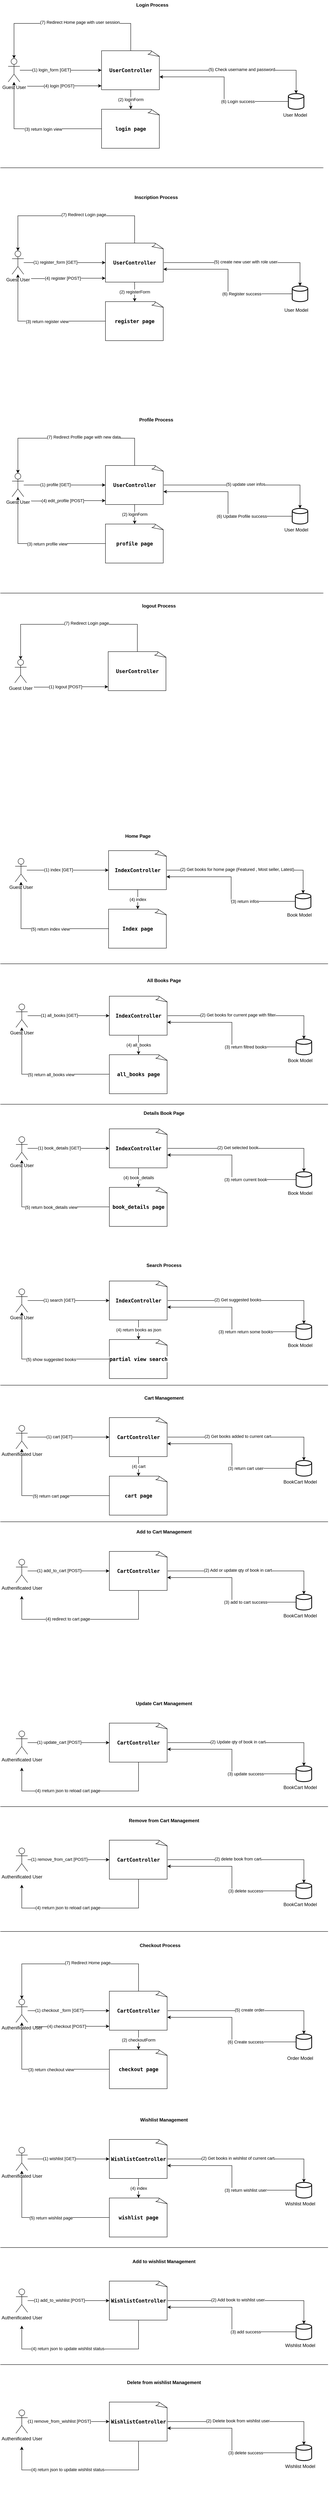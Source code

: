 <mxfile version="24.2.5" type="github">
  <diagram name="Page-1" id="Wl3OVvI_i9Uu6-yHzgTa">
    <mxGraphModel dx="954" dy="549" grid="1" gridSize="10" guides="1" tooltips="1" connect="1" arrows="1" fold="1" page="1" pageScale="1" pageWidth="850" pageHeight="1100" math="0" shadow="0">
      <root>
        <mxCell id="0" />
        <mxCell id="1" parent="0" />
        <mxCell id="r-KjHQPf-Q4y7F3wXpSw-21" value="" style="group" vertex="1" connectable="0" parent="1">
          <mxGeometry x="20" y="90" width="777" height="380" as="geometry" />
        </mxCell>
        <mxCell id="r-KjHQPf-Q4y7F3wXpSw-1" value="" style="strokeWidth=2;html=1;shape=mxgraph.flowchart.database;whiteSpace=wrap;" vertex="1" parent="r-KjHQPf-Q4y7F3wXpSw-21">
          <mxGeometry x="720" y="240" width="40" height="40" as="geometry" />
        </mxCell>
        <mxCell id="r-KjHQPf-Q4y7F3wXpSw-10" style="edgeStyle=orthogonalEdgeStyle;rounded=0;orthogonalLoop=1;jettySize=auto;html=1;" edge="1" parent="r-KjHQPf-Q4y7F3wXpSw-21" target="r-KjHQPf-Q4y7F3wXpSw-4">
          <mxGeometry relative="1" as="geometry">
            <mxPoint x="50" y="220" as="sourcePoint" />
            <Array as="points">
              <mxPoint x="50" y="221" />
              <mxPoint x="146" y="221" />
              <mxPoint x="146" y="220" />
            </Array>
          </mxGeometry>
        </mxCell>
        <mxCell id="r-KjHQPf-Q4y7F3wXpSw-16" value="(4) login [POST]" style="edgeLabel;html=1;align=center;verticalAlign=middle;resizable=0;points=[];" vertex="1" connectable="0" parent="r-KjHQPf-Q4y7F3wXpSw-10">
          <mxGeometry x="-0.594" y="-2" relative="1" as="geometry">
            <mxPoint x="42" y="-3" as="offset" />
          </mxGeometry>
        </mxCell>
        <mxCell id="r-KjHQPf-Q4y7F3wXpSw-2" value="Guest User" style="shape=umlActor;verticalLabelPosition=bottom;verticalAlign=top;html=1;outlineConnect=0;" vertex="1" parent="r-KjHQPf-Q4y7F3wXpSw-21">
          <mxGeometry y="150" width="30" height="60" as="geometry" />
        </mxCell>
        <mxCell id="r-KjHQPf-Q4y7F3wXpSw-4" value="&lt;div style=&quot;&quot;&gt;&lt;pre style=&quot;font-family: &amp;quot;JetBrains Mono&amp;quot;, monospace; font-size: 9.8pt;&quot;&gt;&lt;b style=&quot;background-color: rgb(255, 255, 255);&quot;&gt;UserController&lt;/b&gt;&lt;/pre&gt;&lt;/div&gt;" style="whiteSpace=wrap;html=1;shape=mxgraph.basic.document" vertex="1" parent="r-KjHQPf-Q4y7F3wXpSw-21">
          <mxGeometry x="240" y="130" width="150" height="100" as="geometry" />
        </mxCell>
        <mxCell id="r-KjHQPf-Q4y7F3wXpSw-5" style="edgeStyle=orthogonalEdgeStyle;rounded=0;orthogonalLoop=1;jettySize=auto;html=1;entryX=0;entryY=0.5;entryDx=0;entryDy=0;entryPerimeter=0;" edge="1" parent="r-KjHQPf-Q4y7F3wXpSw-21" source="r-KjHQPf-Q4y7F3wXpSw-2" target="r-KjHQPf-Q4y7F3wXpSw-4">
          <mxGeometry relative="1" as="geometry" />
        </mxCell>
        <mxCell id="r-KjHQPf-Q4y7F3wXpSw-14" value="(1) login_form [GET]" style="edgeLabel;html=1;align=center;verticalAlign=middle;resizable=0;points=[];" vertex="1" connectable="0" parent="r-KjHQPf-Q4y7F3wXpSw-5">
          <mxGeometry x="-0.229" y="1" relative="1" as="geometry">
            <mxPoint as="offset" />
          </mxGeometry>
        </mxCell>
        <mxCell id="r-KjHQPf-Q4y7F3wXpSw-6" style="edgeStyle=orthogonalEdgeStyle;rounded=0;orthogonalLoop=1;jettySize=auto;html=1;entryX=0.5;entryY=0;entryDx=0;entryDy=0;entryPerimeter=0;" edge="1" parent="r-KjHQPf-Q4y7F3wXpSw-21" source="r-KjHQPf-Q4y7F3wXpSw-4" target="r-KjHQPf-Q4y7F3wXpSw-1">
          <mxGeometry relative="1" as="geometry" />
        </mxCell>
        <mxCell id="r-KjHQPf-Q4y7F3wXpSw-17" value="(5) Check username and password" style="edgeLabel;html=1;align=center;verticalAlign=middle;resizable=0;points=[];" vertex="1" connectable="0" parent="r-KjHQPf-Q4y7F3wXpSw-6">
          <mxGeometry x="0.024" y="2" relative="1" as="geometry">
            <mxPoint as="offset" />
          </mxGeometry>
        </mxCell>
        <mxCell id="r-KjHQPf-Q4y7F3wXpSw-9" style="edgeStyle=orthogonalEdgeStyle;rounded=0;orthogonalLoop=1;jettySize=auto;html=1;" edge="1" parent="r-KjHQPf-Q4y7F3wXpSw-21" source="r-KjHQPf-Q4y7F3wXpSw-7" target="r-KjHQPf-Q4y7F3wXpSw-2">
          <mxGeometry relative="1" as="geometry" />
        </mxCell>
        <mxCell id="r-KjHQPf-Q4y7F3wXpSw-15" value="(3) return login view" style="edgeLabel;html=1;align=center;verticalAlign=middle;resizable=0;points=[];" vertex="1" connectable="0" parent="r-KjHQPf-Q4y7F3wXpSw-9">
          <mxGeometry x="-0.13" y="1" relative="1" as="geometry">
            <mxPoint as="offset" />
          </mxGeometry>
        </mxCell>
        <mxCell id="r-KjHQPf-Q4y7F3wXpSw-7" value="&lt;div style=&quot;&quot;&gt;&lt;pre style=&quot;font-family: &amp;quot;JetBrains Mono&amp;quot;, monospace; font-size: 9.8pt;&quot;&gt;&lt;span style=&quot;background-color: rgb(255, 255, 255);&quot;&gt;&lt;b&gt;login page&lt;/b&gt;&lt;/span&gt;&lt;/pre&gt;&lt;/div&gt;" style="whiteSpace=wrap;html=1;shape=mxgraph.basic.document" vertex="1" parent="r-KjHQPf-Q4y7F3wXpSw-21">
          <mxGeometry x="240" y="280" width="150" height="100" as="geometry" />
        </mxCell>
        <mxCell id="r-KjHQPf-Q4y7F3wXpSw-8" value="(2) loginForm" style="edgeStyle=orthogonalEdgeStyle;rounded=0;orthogonalLoop=1;jettySize=auto;html=1;entryX=0.5;entryY=0;entryDx=0;entryDy=0;entryPerimeter=0;" edge="1" parent="r-KjHQPf-Q4y7F3wXpSw-21" source="r-KjHQPf-Q4y7F3wXpSw-4" target="r-KjHQPf-Q4y7F3wXpSw-7">
          <mxGeometry relative="1" as="geometry" />
        </mxCell>
        <mxCell id="r-KjHQPf-Q4y7F3wXpSw-11" style="edgeStyle=orthogonalEdgeStyle;rounded=0;orthogonalLoop=1;jettySize=auto;html=1;entryX=0.993;entryY=0.67;entryDx=0;entryDy=0;entryPerimeter=0;" edge="1" parent="r-KjHQPf-Q4y7F3wXpSw-21" source="r-KjHQPf-Q4y7F3wXpSw-1" target="r-KjHQPf-Q4y7F3wXpSw-4">
          <mxGeometry relative="1" as="geometry" />
        </mxCell>
        <mxCell id="r-KjHQPf-Q4y7F3wXpSw-18" value="(6) Login success" style="edgeLabel;html=1;align=center;verticalAlign=middle;resizable=0;points=[];" vertex="1" connectable="0" parent="r-KjHQPf-Q4y7F3wXpSw-11">
          <mxGeometry x="-0.229" y="-2" relative="1" as="geometry">
            <mxPoint x="22" y="2" as="offset" />
          </mxGeometry>
        </mxCell>
        <mxCell id="r-KjHQPf-Q4y7F3wXpSw-12" style="edgeStyle=orthogonalEdgeStyle;rounded=0;orthogonalLoop=1;jettySize=auto;html=1;entryX=0.5;entryY=0;entryDx=0;entryDy=0;entryPerimeter=0;" edge="1" parent="r-KjHQPf-Q4y7F3wXpSw-21" source="r-KjHQPf-Q4y7F3wXpSw-4" target="r-KjHQPf-Q4y7F3wXpSw-2">
          <mxGeometry relative="1" as="geometry">
            <Array as="points">
              <mxPoint x="315" y="60" />
              <mxPoint x="15" y="60" />
            </Array>
          </mxGeometry>
        </mxCell>
        <mxCell id="r-KjHQPf-Q4y7F3wXpSw-19" value="(7) Redirect Home page with user session" style="edgeLabel;html=1;align=center;verticalAlign=middle;resizable=0;points=[];" vertex="1" connectable="0" parent="r-KjHQPf-Q4y7F3wXpSw-12">
          <mxGeometry x="-0.126" y="-3" relative="1" as="geometry">
            <mxPoint as="offset" />
          </mxGeometry>
        </mxCell>
        <mxCell id="r-KjHQPf-Q4y7F3wXpSw-13" value="Login Process" style="text;align=center;fontStyle=1;verticalAlign=middle;spacingLeft=3;spacingRight=3;strokeColor=none;rotatable=0;points=[[0,0.5],[1,0.5]];portConstraint=eastwest;html=1;" vertex="1" parent="r-KjHQPf-Q4y7F3wXpSw-21">
          <mxGeometry x="310" width="120" height="26" as="geometry" />
        </mxCell>
        <mxCell id="r-KjHQPf-Q4y7F3wXpSw-62" value="User Model" style="text;html=1;align=center;verticalAlign=middle;resizable=0;points=[];autosize=1;strokeColor=none;fillColor=none;" vertex="1" parent="r-KjHQPf-Q4y7F3wXpSw-21">
          <mxGeometry x="697" y="280" width="80" height="30" as="geometry" />
        </mxCell>
        <mxCell id="r-KjHQPf-Q4y7F3wXpSw-22" value="" style="group" vertex="1" connectable="0" parent="1">
          <mxGeometry x="30" y="583" width="770" height="380" as="geometry" />
        </mxCell>
        <mxCell id="r-KjHQPf-Q4y7F3wXpSw-23" value="" style="strokeWidth=2;html=1;shape=mxgraph.flowchart.database;whiteSpace=wrap;" vertex="1" parent="r-KjHQPf-Q4y7F3wXpSw-22">
          <mxGeometry x="720" y="240" width="40" height="40" as="geometry" />
        </mxCell>
        <mxCell id="r-KjHQPf-Q4y7F3wXpSw-24" style="edgeStyle=orthogonalEdgeStyle;rounded=0;orthogonalLoop=1;jettySize=auto;html=1;" edge="1" parent="r-KjHQPf-Q4y7F3wXpSw-22" target="r-KjHQPf-Q4y7F3wXpSw-27">
          <mxGeometry relative="1" as="geometry">
            <mxPoint x="50" y="220" as="sourcePoint" />
            <Array as="points">
              <mxPoint x="50" y="221" />
              <mxPoint x="146" y="221" />
              <mxPoint x="146" y="220" />
            </Array>
          </mxGeometry>
        </mxCell>
        <mxCell id="r-KjHQPf-Q4y7F3wXpSw-25" value="(4) register [POST]" style="edgeLabel;html=1;align=center;verticalAlign=middle;resizable=0;points=[];" vertex="1" connectable="0" parent="r-KjHQPf-Q4y7F3wXpSw-24">
          <mxGeometry x="-0.594" y="-2" relative="1" as="geometry">
            <mxPoint x="42" y="-3" as="offset" />
          </mxGeometry>
        </mxCell>
        <mxCell id="r-KjHQPf-Q4y7F3wXpSw-26" value="Guest User" style="shape=umlActor;verticalLabelPosition=bottom;verticalAlign=top;html=1;outlineConnect=0;" vertex="1" parent="r-KjHQPf-Q4y7F3wXpSw-22">
          <mxGeometry y="150" width="30" height="60" as="geometry" />
        </mxCell>
        <mxCell id="r-KjHQPf-Q4y7F3wXpSw-27" value="&lt;div style=&quot;&quot;&gt;&lt;pre style=&quot;font-family: &amp;quot;JetBrains Mono&amp;quot;, monospace; font-size: 9.8pt;&quot;&gt;&lt;b style=&quot;background-color: rgb(255, 255, 255);&quot;&gt;UserController&lt;/b&gt;&lt;/pre&gt;&lt;/div&gt;" style="whiteSpace=wrap;html=1;shape=mxgraph.basic.document" vertex="1" parent="r-KjHQPf-Q4y7F3wXpSw-22">
          <mxGeometry x="240" y="130" width="150" height="100" as="geometry" />
        </mxCell>
        <mxCell id="r-KjHQPf-Q4y7F3wXpSw-28" style="edgeStyle=orthogonalEdgeStyle;rounded=0;orthogonalLoop=1;jettySize=auto;html=1;entryX=0;entryY=0.5;entryDx=0;entryDy=0;entryPerimeter=0;" edge="1" parent="r-KjHQPf-Q4y7F3wXpSw-22" source="r-KjHQPf-Q4y7F3wXpSw-26" target="r-KjHQPf-Q4y7F3wXpSw-27">
          <mxGeometry relative="1" as="geometry" />
        </mxCell>
        <mxCell id="r-KjHQPf-Q4y7F3wXpSw-29" value="(1) register_form [GET]" style="edgeLabel;html=1;align=center;verticalAlign=middle;resizable=0;points=[];" vertex="1" connectable="0" parent="r-KjHQPf-Q4y7F3wXpSw-28">
          <mxGeometry x="-0.229" y="1" relative="1" as="geometry">
            <mxPoint as="offset" />
          </mxGeometry>
        </mxCell>
        <mxCell id="r-KjHQPf-Q4y7F3wXpSw-30" style="edgeStyle=orthogonalEdgeStyle;rounded=0;orthogonalLoop=1;jettySize=auto;html=1;entryX=0.5;entryY=0;entryDx=0;entryDy=0;entryPerimeter=0;" edge="1" parent="r-KjHQPf-Q4y7F3wXpSw-22" source="r-KjHQPf-Q4y7F3wXpSw-27" target="r-KjHQPf-Q4y7F3wXpSw-23">
          <mxGeometry relative="1" as="geometry" />
        </mxCell>
        <mxCell id="r-KjHQPf-Q4y7F3wXpSw-31" value="(5) create new user with role user" style="edgeLabel;html=1;align=center;verticalAlign=middle;resizable=0;points=[];" vertex="1" connectable="0" parent="r-KjHQPf-Q4y7F3wXpSw-30">
          <mxGeometry x="0.024" y="2" relative="1" as="geometry">
            <mxPoint as="offset" />
          </mxGeometry>
        </mxCell>
        <mxCell id="r-KjHQPf-Q4y7F3wXpSw-32" style="edgeStyle=orthogonalEdgeStyle;rounded=0;orthogonalLoop=1;jettySize=auto;html=1;" edge="1" parent="r-KjHQPf-Q4y7F3wXpSw-22" source="r-KjHQPf-Q4y7F3wXpSw-34" target="r-KjHQPf-Q4y7F3wXpSw-26">
          <mxGeometry relative="1" as="geometry" />
        </mxCell>
        <mxCell id="r-KjHQPf-Q4y7F3wXpSw-33" value="(3) return register view" style="edgeLabel;html=1;align=center;verticalAlign=middle;resizable=0;points=[];" vertex="1" connectable="0" parent="r-KjHQPf-Q4y7F3wXpSw-32">
          <mxGeometry x="-0.13" y="1" relative="1" as="geometry">
            <mxPoint as="offset" />
          </mxGeometry>
        </mxCell>
        <mxCell id="r-KjHQPf-Q4y7F3wXpSw-34" value="&lt;div style=&quot;&quot;&gt;&lt;pre style=&quot;font-family: &amp;quot;JetBrains Mono&amp;quot;, monospace; font-size: 9.8pt;&quot;&gt;&lt;span style=&quot;background-color: rgb(255, 255, 255);&quot;&gt;&lt;b&gt;register page&lt;/b&gt;&lt;/span&gt;&lt;/pre&gt;&lt;/div&gt;" style="whiteSpace=wrap;html=1;shape=mxgraph.basic.document" vertex="1" parent="r-KjHQPf-Q4y7F3wXpSw-22">
          <mxGeometry x="240" y="280" width="150" height="100" as="geometry" />
        </mxCell>
        <mxCell id="r-KjHQPf-Q4y7F3wXpSw-35" value="(2) registerForm" style="edgeStyle=orthogonalEdgeStyle;rounded=0;orthogonalLoop=1;jettySize=auto;html=1;entryX=0.5;entryY=0;entryDx=0;entryDy=0;entryPerimeter=0;" edge="1" parent="r-KjHQPf-Q4y7F3wXpSw-22" source="r-KjHQPf-Q4y7F3wXpSw-27" target="r-KjHQPf-Q4y7F3wXpSw-34">
          <mxGeometry relative="1" as="geometry" />
        </mxCell>
        <mxCell id="r-KjHQPf-Q4y7F3wXpSw-36" style="edgeStyle=orthogonalEdgeStyle;rounded=0;orthogonalLoop=1;jettySize=auto;html=1;entryX=0.993;entryY=0.67;entryDx=0;entryDy=0;entryPerimeter=0;" edge="1" parent="r-KjHQPf-Q4y7F3wXpSw-22" source="r-KjHQPf-Q4y7F3wXpSw-23" target="r-KjHQPf-Q4y7F3wXpSw-27">
          <mxGeometry relative="1" as="geometry" />
        </mxCell>
        <mxCell id="r-KjHQPf-Q4y7F3wXpSw-37" value="(6) Register success" style="edgeLabel;html=1;align=center;verticalAlign=middle;resizable=0;points=[];" vertex="1" connectable="0" parent="r-KjHQPf-Q4y7F3wXpSw-36">
          <mxGeometry x="-0.229" y="-2" relative="1" as="geometry">
            <mxPoint x="22" y="2" as="offset" />
          </mxGeometry>
        </mxCell>
        <mxCell id="r-KjHQPf-Q4y7F3wXpSw-38" style="edgeStyle=orthogonalEdgeStyle;rounded=0;orthogonalLoop=1;jettySize=auto;html=1;entryX=0.5;entryY=0;entryDx=0;entryDy=0;entryPerimeter=0;" edge="1" parent="r-KjHQPf-Q4y7F3wXpSw-22" source="r-KjHQPf-Q4y7F3wXpSw-27" target="r-KjHQPf-Q4y7F3wXpSw-26">
          <mxGeometry relative="1" as="geometry">
            <Array as="points">
              <mxPoint x="315" y="60" />
              <mxPoint x="15" y="60" />
            </Array>
          </mxGeometry>
        </mxCell>
        <mxCell id="r-KjHQPf-Q4y7F3wXpSw-39" value="(7) Redirect Login page" style="edgeLabel;html=1;align=center;verticalAlign=middle;resizable=0;points=[];" vertex="1" connectable="0" parent="r-KjHQPf-Q4y7F3wXpSw-38">
          <mxGeometry x="-0.126" y="-3" relative="1" as="geometry">
            <mxPoint as="offset" />
          </mxGeometry>
        </mxCell>
        <mxCell id="r-KjHQPf-Q4y7F3wXpSw-40" value="Inscription Process" style="text;align=center;fontStyle=1;verticalAlign=middle;spacingLeft=3;spacingRight=3;strokeColor=none;rotatable=0;points=[[0,0.5],[1,0.5]];portConstraint=eastwest;html=1;" vertex="1" parent="r-KjHQPf-Q4y7F3wXpSw-22">
          <mxGeometry x="310" width="120" height="26" as="geometry" />
        </mxCell>
        <mxCell id="r-KjHQPf-Q4y7F3wXpSw-61" value="User Model" style="text;html=1;align=center;verticalAlign=middle;resizable=0;points=[];autosize=1;strokeColor=none;fillColor=none;" vertex="1" parent="r-KjHQPf-Q4y7F3wXpSw-22">
          <mxGeometry x="690" y="287" width="80" height="30" as="geometry" />
        </mxCell>
        <mxCell id="r-KjHQPf-Q4y7F3wXpSw-41" value="" style="group" vertex="1" connectable="0" parent="1">
          <mxGeometry x="30" y="1153" width="770" height="380" as="geometry" />
        </mxCell>
        <mxCell id="r-KjHQPf-Q4y7F3wXpSw-42" value="" style="strokeWidth=2;html=1;shape=mxgraph.flowchart.database;whiteSpace=wrap;" vertex="1" parent="r-KjHQPf-Q4y7F3wXpSw-41">
          <mxGeometry x="720" y="240" width="40" height="40" as="geometry" />
        </mxCell>
        <mxCell id="r-KjHQPf-Q4y7F3wXpSw-43" style="edgeStyle=orthogonalEdgeStyle;rounded=0;orthogonalLoop=1;jettySize=auto;html=1;" edge="1" parent="r-KjHQPf-Q4y7F3wXpSw-41" target="r-KjHQPf-Q4y7F3wXpSw-46">
          <mxGeometry relative="1" as="geometry">
            <mxPoint x="50" y="220" as="sourcePoint" />
            <Array as="points">
              <mxPoint x="50" y="221" />
              <mxPoint x="146" y="221" />
              <mxPoint x="146" y="220" />
            </Array>
          </mxGeometry>
        </mxCell>
        <mxCell id="r-KjHQPf-Q4y7F3wXpSw-44" value="(4) edit_profile [POST]" style="edgeLabel;html=1;align=center;verticalAlign=middle;resizable=0;points=[];" vertex="1" connectable="0" parent="r-KjHQPf-Q4y7F3wXpSw-43">
          <mxGeometry x="-0.594" y="-2" relative="1" as="geometry">
            <mxPoint x="42" y="-3" as="offset" />
          </mxGeometry>
        </mxCell>
        <mxCell id="r-KjHQPf-Q4y7F3wXpSw-45" value="Guest User" style="shape=umlActor;verticalLabelPosition=bottom;verticalAlign=top;html=1;outlineConnect=0;" vertex="1" parent="r-KjHQPf-Q4y7F3wXpSw-41">
          <mxGeometry y="150" width="30" height="60" as="geometry" />
        </mxCell>
        <mxCell id="r-KjHQPf-Q4y7F3wXpSw-46" value="&lt;div style=&quot;&quot;&gt;&lt;pre style=&quot;font-family: &amp;quot;JetBrains Mono&amp;quot;, monospace; font-size: 9.8pt;&quot;&gt;&lt;b style=&quot;background-color: rgb(255, 255, 255);&quot;&gt;UserController&lt;/b&gt;&lt;/pre&gt;&lt;/div&gt;" style="whiteSpace=wrap;html=1;shape=mxgraph.basic.document" vertex="1" parent="r-KjHQPf-Q4y7F3wXpSw-41">
          <mxGeometry x="240" y="130" width="150" height="100" as="geometry" />
        </mxCell>
        <mxCell id="r-KjHQPf-Q4y7F3wXpSw-47" style="edgeStyle=orthogonalEdgeStyle;rounded=0;orthogonalLoop=1;jettySize=auto;html=1;entryX=0;entryY=0.5;entryDx=0;entryDy=0;entryPerimeter=0;" edge="1" parent="r-KjHQPf-Q4y7F3wXpSw-41" source="r-KjHQPf-Q4y7F3wXpSw-45" target="r-KjHQPf-Q4y7F3wXpSw-46">
          <mxGeometry relative="1" as="geometry" />
        </mxCell>
        <mxCell id="r-KjHQPf-Q4y7F3wXpSw-48" value="(1) profile [GET]" style="edgeLabel;html=1;align=center;verticalAlign=middle;resizable=0;points=[];" vertex="1" connectable="0" parent="r-KjHQPf-Q4y7F3wXpSw-47">
          <mxGeometry x="-0.229" y="1" relative="1" as="geometry">
            <mxPoint as="offset" />
          </mxGeometry>
        </mxCell>
        <mxCell id="r-KjHQPf-Q4y7F3wXpSw-49" style="edgeStyle=orthogonalEdgeStyle;rounded=0;orthogonalLoop=1;jettySize=auto;html=1;entryX=0.5;entryY=0;entryDx=0;entryDy=0;entryPerimeter=0;" edge="1" parent="r-KjHQPf-Q4y7F3wXpSw-41" source="r-KjHQPf-Q4y7F3wXpSw-46" target="r-KjHQPf-Q4y7F3wXpSw-42">
          <mxGeometry relative="1" as="geometry" />
        </mxCell>
        <mxCell id="r-KjHQPf-Q4y7F3wXpSw-50" value="(5) update user infos" style="edgeLabel;html=1;align=center;verticalAlign=middle;resizable=0;points=[];" vertex="1" connectable="0" parent="r-KjHQPf-Q4y7F3wXpSw-49">
          <mxGeometry x="0.024" y="2" relative="1" as="geometry">
            <mxPoint as="offset" />
          </mxGeometry>
        </mxCell>
        <mxCell id="r-KjHQPf-Q4y7F3wXpSw-51" style="edgeStyle=orthogonalEdgeStyle;rounded=0;orthogonalLoop=1;jettySize=auto;html=1;" edge="1" parent="r-KjHQPf-Q4y7F3wXpSw-41" source="r-KjHQPf-Q4y7F3wXpSw-53" target="r-KjHQPf-Q4y7F3wXpSw-45">
          <mxGeometry relative="1" as="geometry" />
        </mxCell>
        <mxCell id="r-KjHQPf-Q4y7F3wXpSw-52" value="(3) return profile view" style="edgeLabel;html=1;align=center;verticalAlign=middle;resizable=0;points=[];" vertex="1" connectable="0" parent="r-KjHQPf-Q4y7F3wXpSw-51">
          <mxGeometry x="-0.13" y="1" relative="1" as="geometry">
            <mxPoint as="offset" />
          </mxGeometry>
        </mxCell>
        <mxCell id="r-KjHQPf-Q4y7F3wXpSw-53" value="&lt;div style=&quot;&quot;&gt;&lt;pre style=&quot;font-family: &amp;quot;JetBrains Mono&amp;quot;, monospace; font-size: 9.8pt;&quot;&gt;&lt;span style=&quot;background-color: rgb(255, 255, 255);&quot;&gt;&lt;b&gt;profile page&lt;/b&gt;&lt;/span&gt;&lt;/pre&gt;&lt;/div&gt;" style="whiteSpace=wrap;html=1;shape=mxgraph.basic.document" vertex="1" parent="r-KjHQPf-Q4y7F3wXpSw-41">
          <mxGeometry x="240" y="280" width="150" height="100" as="geometry" />
        </mxCell>
        <mxCell id="r-KjHQPf-Q4y7F3wXpSw-54" value="(2) loginForm" style="edgeStyle=orthogonalEdgeStyle;rounded=0;orthogonalLoop=1;jettySize=auto;html=1;entryX=0.5;entryY=0;entryDx=0;entryDy=0;entryPerimeter=0;" edge="1" parent="r-KjHQPf-Q4y7F3wXpSw-41" source="r-KjHQPf-Q4y7F3wXpSw-46" target="r-KjHQPf-Q4y7F3wXpSw-53">
          <mxGeometry relative="1" as="geometry" />
        </mxCell>
        <mxCell id="r-KjHQPf-Q4y7F3wXpSw-55" style="edgeStyle=orthogonalEdgeStyle;rounded=0;orthogonalLoop=1;jettySize=auto;html=1;entryX=0.993;entryY=0.67;entryDx=0;entryDy=0;entryPerimeter=0;" edge="1" parent="r-KjHQPf-Q4y7F3wXpSw-41" source="r-KjHQPf-Q4y7F3wXpSw-42" target="r-KjHQPf-Q4y7F3wXpSw-46">
          <mxGeometry relative="1" as="geometry" />
        </mxCell>
        <mxCell id="r-KjHQPf-Q4y7F3wXpSw-56" value="(6) Update Profile success" style="edgeLabel;html=1;align=center;verticalAlign=middle;resizable=0;points=[];" vertex="1" connectable="0" parent="r-KjHQPf-Q4y7F3wXpSw-55">
          <mxGeometry x="-0.229" y="-2" relative="1" as="geometry">
            <mxPoint x="22" y="2" as="offset" />
          </mxGeometry>
        </mxCell>
        <mxCell id="r-KjHQPf-Q4y7F3wXpSw-57" style="edgeStyle=orthogonalEdgeStyle;rounded=0;orthogonalLoop=1;jettySize=auto;html=1;entryX=0.5;entryY=0;entryDx=0;entryDy=0;entryPerimeter=0;" edge="1" parent="r-KjHQPf-Q4y7F3wXpSw-41" source="r-KjHQPf-Q4y7F3wXpSw-46" target="r-KjHQPf-Q4y7F3wXpSw-45">
          <mxGeometry relative="1" as="geometry">
            <Array as="points">
              <mxPoint x="315" y="60" />
              <mxPoint x="15" y="60" />
            </Array>
          </mxGeometry>
        </mxCell>
        <mxCell id="r-KjHQPf-Q4y7F3wXpSw-58" value="(7) Redirect Profile page with new data" style="edgeLabel;html=1;align=center;verticalAlign=middle;resizable=0;points=[];" vertex="1" connectable="0" parent="r-KjHQPf-Q4y7F3wXpSw-57">
          <mxGeometry x="-0.126" y="-3" relative="1" as="geometry">
            <mxPoint as="offset" />
          </mxGeometry>
        </mxCell>
        <mxCell id="r-KjHQPf-Q4y7F3wXpSw-59" value="Profile Process" style="text;align=center;fontStyle=1;verticalAlign=middle;spacingLeft=3;spacingRight=3;strokeColor=none;rotatable=0;points=[[0,0.5],[1,0.5]];portConstraint=eastwest;html=1;" vertex="1" parent="r-KjHQPf-Q4y7F3wXpSw-41">
          <mxGeometry x="310" width="120" height="26" as="geometry" />
        </mxCell>
        <mxCell id="r-KjHQPf-Q4y7F3wXpSw-60" value="User Model" style="text;html=1;align=center;verticalAlign=middle;resizable=0;points=[];autosize=1;strokeColor=none;fillColor=none;" vertex="1" parent="r-KjHQPf-Q4y7F3wXpSw-41">
          <mxGeometry x="690" y="280" width="80" height="30" as="geometry" />
        </mxCell>
        <mxCell id="r-KjHQPf-Q4y7F3wXpSw-63" value="" style="group" vertex="1" connectable="0" parent="1">
          <mxGeometry x="37" y="1630" width="760" height="380" as="geometry" />
        </mxCell>
        <mxCell id="r-KjHQPf-Q4y7F3wXpSw-65" style="edgeStyle=orthogonalEdgeStyle;rounded=0;orthogonalLoop=1;jettySize=auto;html=1;" edge="1" parent="r-KjHQPf-Q4y7F3wXpSw-63" target="r-KjHQPf-Q4y7F3wXpSw-68">
          <mxGeometry relative="1" as="geometry">
            <mxPoint x="50" y="220" as="sourcePoint" />
            <Array as="points">
              <mxPoint x="50" y="221" />
              <mxPoint x="146" y="221" />
              <mxPoint x="146" y="220" />
            </Array>
          </mxGeometry>
        </mxCell>
        <mxCell id="r-KjHQPf-Q4y7F3wXpSw-66" value="(1) logout [POST]" style="edgeLabel;html=1;align=center;verticalAlign=middle;resizable=0;points=[];" vertex="1" connectable="0" parent="r-KjHQPf-Q4y7F3wXpSw-65">
          <mxGeometry x="-0.594" y="-2" relative="1" as="geometry">
            <mxPoint x="42" y="-3" as="offset" />
          </mxGeometry>
        </mxCell>
        <mxCell id="r-KjHQPf-Q4y7F3wXpSw-67" value="Guest User" style="shape=umlActor;verticalLabelPosition=bottom;verticalAlign=top;html=1;outlineConnect=0;" vertex="1" parent="r-KjHQPf-Q4y7F3wXpSw-63">
          <mxGeometry y="150" width="30" height="60" as="geometry" />
        </mxCell>
        <mxCell id="r-KjHQPf-Q4y7F3wXpSw-68" value="&lt;div style=&quot;&quot;&gt;&lt;pre style=&quot;font-family: &amp;quot;JetBrains Mono&amp;quot;, monospace; font-size: 9.8pt;&quot;&gt;&lt;b style=&quot;background-color: rgb(255, 255, 255);&quot;&gt;UserController&lt;/b&gt;&lt;/pre&gt;&lt;/div&gt;" style="whiteSpace=wrap;html=1;shape=mxgraph.basic.document" vertex="1" parent="r-KjHQPf-Q4y7F3wXpSw-63">
          <mxGeometry x="240" y="130" width="150" height="100" as="geometry" />
        </mxCell>
        <mxCell id="r-KjHQPf-Q4y7F3wXpSw-79" style="edgeStyle=orthogonalEdgeStyle;rounded=0;orthogonalLoop=1;jettySize=auto;html=1;entryX=0.5;entryY=0;entryDx=0;entryDy=0;entryPerimeter=0;" edge="1" parent="r-KjHQPf-Q4y7F3wXpSw-63" source="r-KjHQPf-Q4y7F3wXpSw-68" target="r-KjHQPf-Q4y7F3wXpSw-67">
          <mxGeometry relative="1" as="geometry">
            <Array as="points">
              <mxPoint x="315" y="60" />
              <mxPoint x="15" y="60" />
            </Array>
          </mxGeometry>
        </mxCell>
        <mxCell id="r-KjHQPf-Q4y7F3wXpSw-80" value="(7) Redirect Login page" style="edgeLabel;html=1;align=center;verticalAlign=middle;resizable=0;points=[];" vertex="1" connectable="0" parent="r-KjHQPf-Q4y7F3wXpSw-79">
          <mxGeometry x="-0.126" y="-3" relative="1" as="geometry">
            <mxPoint as="offset" />
          </mxGeometry>
        </mxCell>
        <mxCell id="r-KjHQPf-Q4y7F3wXpSw-81" value="logout Process" style="text;align=center;fontStyle=1;verticalAlign=middle;spacingLeft=3;spacingRight=3;strokeColor=none;rotatable=0;points=[[0,0.5],[1,0.5]];portConstraint=eastwest;html=1;" vertex="1" parent="r-KjHQPf-Q4y7F3wXpSw-63">
          <mxGeometry x="310" width="120" height="26" as="geometry" />
        </mxCell>
        <mxCell id="r-KjHQPf-Q4y7F3wXpSw-84" value="" style="endArrow=none;html=1;rounded=0;" edge="1" parent="1">
          <mxGeometry width="50" height="50" relative="1" as="geometry">
            <mxPoint y="520" as="sourcePoint" />
            <mxPoint x="830" y="520" as="targetPoint" />
          </mxGeometry>
        </mxCell>
        <mxCell id="r-KjHQPf-Q4y7F3wXpSw-85" value="" style="endArrow=none;html=1;rounded=0;" edge="1" parent="1">
          <mxGeometry width="50" height="50" relative="1" as="geometry">
            <mxPoint y="1610" as="sourcePoint" />
            <mxPoint x="830" y="1610" as="targetPoint" />
          </mxGeometry>
        </mxCell>
        <mxCell id="r-KjHQPf-Q4y7F3wXpSw-86" value="" style="group" vertex="1" connectable="0" parent="1">
          <mxGeometry x="38" y="2140" width="775" height="380" as="geometry" />
        </mxCell>
        <mxCell id="r-KjHQPf-Q4y7F3wXpSw-87" value="" style="strokeWidth=2;html=1;shape=mxgraph.flowchart.database;whiteSpace=wrap;" vertex="1" parent="r-KjHQPf-Q4y7F3wXpSw-86">
          <mxGeometry x="720" y="240" width="40" height="40" as="geometry" />
        </mxCell>
        <mxCell id="r-KjHQPf-Q4y7F3wXpSw-90" value="Guest User" style="shape=umlActor;verticalLabelPosition=bottom;verticalAlign=top;html=1;outlineConnect=0;" vertex="1" parent="r-KjHQPf-Q4y7F3wXpSw-86">
          <mxGeometry y="150" width="30" height="60" as="geometry" />
        </mxCell>
        <mxCell id="r-KjHQPf-Q4y7F3wXpSw-91" value="&lt;div style=&quot;&quot;&gt;&lt;pre style=&quot;font-family: &amp;quot;JetBrains Mono&amp;quot;, monospace; font-size: 9.8pt;&quot;&gt;&lt;b style=&quot;background-color: rgb(255, 255, 255);&quot;&gt;IndexController&lt;/b&gt;&lt;/pre&gt;&lt;/div&gt;" style="whiteSpace=wrap;html=1;shape=mxgraph.basic.document" vertex="1" parent="r-KjHQPf-Q4y7F3wXpSw-86">
          <mxGeometry x="240" y="130" width="150" height="100" as="geometry" />
        </mxCell>
        <mxCell id="r-KjHQPf-Q4y7F3wXpSw-92" style="edgeStyle=orthogonalEdgeStyle;rounded=0;orthogonalLoop=1;jettySize=auto;html=1;entryX=0;entryY=0.5;entryDx=0;entryDy=0;entryPerimeter=0;" edge="1" parent="r-KjHQPf-Q4y7F3wXpSw-86" source="r-KjHQPf-Q4y7F3wXpSw-90" target="r-KjHQPf-Q4y7F3wXpSw-91">
          <mxGeometry relative="1" as="geometry" />
        </mxCell>
        <mxCell id="r-KjHQPf-Q4y7F3wXpSw-93" value="(1) index [GET]" style="edgeLabel;html=1;align=center;verticalAlign=middle;resizable=0;points=[];" vertex="1" connectable="0" parent="r-KjHQPf-Q4y7F3wXpSw-92">
          <mxGeometry x="-0.229" y="1" relative="1" as="geometry">
            <mxPoint as="offset" />
          </mxGeometry>
        </mxCell>
        <mxCell id="r-KjHQPf-Q4y7F3wXpSw-94" style="edgeStyle=orthogonalEdgeStyle;rounded=0;orthogonalLoop=1;jettySize=auto;html=1;entryX=0.5;entryY=0;entryDx=0;entryDy=0;entryPerimeter=0;" edge="1" parent="r-KjHQPf-Q4y7F3wXpSw-86" source="r-KjHQPf-Q4y7F3wXpSw-91" target="r-KjHQPf-Q4y7F3wXpSw-87">
          <mxGeometry relative="1" as="geometry" />
        </mxCell>
        <mxCell id="r-KjHQPf-Q4y7F3wXpSw-95" value="(2) Get books for home page (Featured , Most seller, Latest)" style="edgeLabel;html=1;align=center;verticalAlign=middle;resizable=0;points=[];" vertex="1" connectable="0" parent="r-KjHQPf-Q4y7F3wXpSw-94">
          <mxGeometry x="0.024" y="2" relative="1" as="geometry">
            <mxPoint x="-30" as="offset" />
          </mxGeometry>
        </mxCell>
        <mxCell id="r-KjHQPf-Q4y7F3wXpSw-96" style="edgeStyle=orthogonalEdgeStyle;rounded=0;orthogonalLoop=1;jettySize=auto;html=1;" edge="1" parent="r-KjHQPf-Q4y7F3wXpSw-86" source="r-KjHQPf-Q4y7F3wXpSw-98" target="r-KjHQPf-Q4y7F3wXpSw-90">
          <mxGeometry relative="1" as="geometry" />
        </mxCell>
        <mxCell id="r-KjHQPf-Q4y7F3wXpSw-97" value="(5) return index view" style="edgeLabel;html=1;align=center;verticalAlign=middle;resizable=0;points=[];" vertex="1" connectable="0" parent="r-KjHQPf-Q4y7F3wXpSw-96">
          <mxGeometry x="-0.13" y="1" relative="1" as="geometry">
            <mxPoint as="offset" />
          </mxGeometry>
        </mxCell>
        <mxCell id="r-KjHQPf-Q4y7F3wXpSw-98" value="&lt;div style=&quot;&quot;&gt;&lt;pre style=&quot;font-family: &amp;quot;JetBrains Mono&amp;quot;, monospace; font-size: 9.8pt;&quot;&gt;&lt;span style=&quot;background-color: rgb(255, 255, 255);&quot;&gt;&lt;b&gt;Index page&lt;/b&gt;&lt;/span&gt;&lt;/pre&gt;&lt;/div&gt;" style="whiteSpace=wrap;html=1;shape=mxgraph.basic.document" vertex="1" parent="r-KjHQPf-Q4y7F3wXpSw-86">
          <mxGeometry x="240" y="280" width="150" height="100" as="geometry" />
        </mxCell>
        <mxCell id="r-KjHQPf-Q4y7F3wXpSw-99" value="(4) index" style="edgeStyle=orthogonalEdgeStyle;rounded=0;orthogonalLoop=1;jettySize=auto;html=1;entryX=0.5;entryY=0;entryDx=0;entryDy=0;entryPerimeter=0;" edge="1" parent="r-KjHQPf-Q4y7F3wXpSw-86" source="r-KjHQPf-Q4y7F3wXpSw-91" target="r-KjHQPf-Q4y7F3wXpSw-98">
          <mxGeometry relative="1" as="geometry" />
        </mxCell>
        <mxCell id="r-KjHQPf-Q4y7F3wXpSw-100" style="edgeStyle=orthogonalEdgeStyle;rounded=0;orthogonalLoop=1;jettySize=auto;html=1;entryX=0.993;entryY=0.67;entryDx=0;entryDy=0;entryPerimeter=0;" edge="1" parent="r-KjHQPf-Q4y7F3wXpSw-86" source="r-KjHQPf-Q4y7F3wXpSw-87" target="r-KjHQPf-Q4y7F3wXpSw-91">
          <mxGeometry relative="1" as="geometry" />
        </mxCell>
        <mxCell id="r-KjHQPf-Q4y7F3wXpSw-101" value="(3) return infos" style="edgeLabel;html=1;align=center;verticalAlign=middle;resizable=0;points=[];" vertex="1" connectable="0" parent="r-KjHQPf-Q4y7F3wXpSw-100">
          <mxGeometry x="-0.229" y="-2" relative="1" as="geometry">
            <mxPoint x="22" y="2" as="offset" />
          </mxGeometry>
        </mxCell>
        <mxCell id="r-KjHQPf-Q4y7F3wXpSw-104" value="Home Page" style="text;align=center;fontStyle=1;verticalAlign=middle;spacingLeft=3;spacingRight=3;strokeColor=none;rotatable=0;points=[[0,0.5],[1,0.5]];portConstraint=eastwest;html=1;" vertex="1" parent="r-KjHQPf-Q4y7F3wXpSw-86">
          <mxGeometry x="255" y="80" width="120" height="26" as="geometry" />
        </mxCell>
        <mxCell id="r-KjHQPf-Q4y7F3wXpSw-105" value="Book Model" style="text;html=1;align=center;verticalAlign=middle;resizable=0;points=[];autosize=1;strokeColor=none;fillColor=none;" vertex="1" parent="r-KjHQPf-Q4y7F3wXpSw-86">
          <mxGeometry x="685" y="280" width="90" height="30" as="geometry" />
        </mxCell>
        <mxCell id="r-KjHQPf-Q4y7F3wXpSw-106" value="" style="group" vertex="1" connectable="0" parent="1">
          <mxGeometry x="40" y="2513" width="775" height="380" as="geometry" />
        </mxCell>
        <mxCell id="r-KjHQPf-Q4y7F3wXpSw-107" value="" style="strokeWidth=2;html=1;shape=mxgraph.flowchart.database;whiteSpace=wrap;" vertex="1" parent="r-KjHQPf-Q4y7F3wXpSw-106">
          <mxGeometry x="720" y="240" width="40" height="40" as="geometry" />
        </mxCell>
        <mxCell id="r-KjHQPf-Q4y7F3wXpSw-108" value="Guest User" style="shape=umlActor;verticalLabelPosition=bottom;verticalAlign=top;html=1;outlineConnect=0;" vertex="1" parent="r-KjHQPf-Q4y7F3wXpSw-106">
          <mxGeometry y="150" width="30" height="60" as="geometry" />
        </mxCell>
        <mxCell id="r-KjHQPf-Q4y7F3wXpSw-109" value="&lt;div style=&quot;&quot;&gt;&lt;pre style=&quot;font-family: &amp;quot;JetBrains Mono&amp;quot;, monospace; font-size: 9.8pt;&quot;&gt;&lt;b style=&quot;background-color: rgb(255, 255, 255);&quot;&gt;IndexController&lt;/b&gt;&lt;/pre&gt;&lt;/div&gt;" style="whiteSpace=wrap;html=1;shape=mxgraph.basic.document" vertex="1" parent="r-KjHQPf-Q4y7F3wXpSw-106">
          <mxGeometry x="240" y="130" width="150" height="100" as="geometry" />
        </mxCell>
        <mxCell id="r-KjHQPf-Q4y7F3wXpSw-110" style="edgeStyle=orthogonalEdgeStyle;rounded=0;orthogonalLoop=1;jettySize=auto;html=1;entryX=0;entryY=0.5;entryDx=0;entryDy=0;entryPerimeter=0;" edge="1" parent="r-KjHQPf-Q4y7F3wXpSw-106" source="r-KjHQPf-Q4y7F3wXpSw-108" target="r-KjHQPf-Q4y7F3wXpSw-109">
          <mxGeometry relative="1" as="geometry" />
        </mxCell>
        <mxCell id="r-KjHQPf-Q4y7F3wXpSw-111" value="(1) all_books [GET]" style="edgeLabel;html=1;align=center;verticalAlign=middle;resizable=0;points=[];" vertex="1" connectable="0" parent="r-KjHQPf-Q4y7F3wXpSw-110">
          <mxGeometry x="-0.229" y="1" relative="1" as="geometry">
            <mxPoint as="offset" />
          </mxGeometry>
        </mxCell>
        <mxCell id="r-KjHQPf-Q4y7F3wXpSw-112" style="edgeStyle=orthogonalEdgeStyle;rounded=0;orthogonalLoop=1;jettySize=auto;html=1;entryX=0.5;entryY=0;entryDx=0;entryDy=0;entryPerimeter=0;" edge="1" parent="r-KjHQPf-Q4y7F3wXpSw-106" source="r-KjHQPf-Q4y7F3wXpSw-109" target="r-KjHQPf-Q4y7F3wXpSw-107">
          <mxGeometry relative="1" as="geometry" />
        </mxCell>
        <mxCell id="r-KjHQPf-Q4y7F3wXpSw-113" value="(2) Get books for current page with filter" style="edgeLabel;html=1;align=center;verticalAlign=middle;resizable=0;points=[];" vertex="1" connectable="0" parent="r-KjHQPf-Q4y7F3wXpSw-112">
          <mxGeometry x="0.024" y="2" relative="1" as="geometry">
            <mxPoint x="-30" as="offset" />
          </mxGeometry>
        </mxCell>
        <mxCell id="r-KjHQPf-Q4y7F3wXpSw-114" style="edgeStyle=orthogonalEdgeStyle;rounded=0;orthogonalLoop=1;jettySize=auto;html=1;" edge="1" parent="r-KjHQPf-Q4y7F3wXpSw-106" source="r-KjHQPf-Q4y7F3wXpSw-116" target="r-KjHQPf-Q4y7F3wXpSw-108">
          <mxGeometry relative="1" as="geometry" />
        </mxCell>
        <mxCell id="r-KjHQPf-Q4y7F3wXpSw-115" value="(5) return all_books view" style="edgeLabel;html=1;align=center;verticalAlign=middle;resizable=0;points=[];" vertex="1" connectable="0" parent="r-KjHQPf-Q4y7F3wXpSw-114">
          <mxGeometry x="-0.13" y="1" relative="1" as="geometry">
            <mxPoint as="offset" />
          </mxGeometry>
        </mxCell>
        <mxCell id="r-KjHQPf-Q4y7F3wXpSw-116" value="&lt;div style=&quot;&quot;&gt;&lt;pre style=&quot;font-family: &amp;quot;JetBrains Mono&amp;quot;, monospace; font-size: 9.8pt;&quot;&gt;&lt;span style=&quot;background-color: rgb(255, 255, 255);&quot;&gt;&lt;b&gt;all_books page&lt;/b&gt;&lt;/span&gt;&lt;/pre&gt;&lt;/div&gt;" style="whiteSpace=wrap;html=1;shape=mxgraph.basic.document" vertex="1" parent="r-KjHQPf-Q4y7F3wXpSw-106">
          <mxGeometry x="240" y="280" width="150" height="100" as="geometry" />
        </mxCell>
        <mxCell id="r-KjHQPf-Q4y7F3wXpSw-117" value="(4) all_books" style="edgeStyle=orthogonalEdgeStyle;rounded=0;orthogonalLoop=1;jettySize=auto;html=1;entryX=0.5;entryY=0;entryDx=0;entryDy=0;entryPerimeter=0;" edge="1" parent="r-KjHQPf-Q4y7F3wXpSw-106" source="r-KjHQPf-Q4y7F3wXpSw-109" target="r-KjHQPf-Q4y7F3wXpSw-116">
          <mxGeometry relative="1" as="geometry" />
        </mxCell>
        <mxCell id="r-KjHQPf-Q4y7F3wXpSw-118" style="edgeStyle=orthogonalEdgeStyle;rounded=0;orthogonalLoop=1;jettySize=auto;html=1;entryX=0.993;entryY=0.67;entryDx=0;entryDy=0;entryPerimeter=0;" edge="1" parent="r-KjHQPf-Q4y7F3wXpSw-106" source="r-KjHQPf-Q4y7F3wXpSw-107" target="r-KjHQPf-Q4y7F3wXpSw-109">
          <mxGeometry relative="1" as="geometry" />
        </mxCell>
        <mxCell id="r-KjHQPf-Q4y7F3wXpSw-119" value="(3) return filtred books" style="edgeLabel;html=1;align=center;verticalAlign=middle;resizable=0;points=[];" vertex="1" connectable="0" parent="r-KjHQPf-Q4y7F3wXpSw-118">
          <mxGeometry x="-0.229" y="-2" relative="1" as="geometry">
            <mxPoint x="22" y="2" as="offset" />
          </mxGeometry>
        </mxCell>
        <mxCell id="r-KjHQPf-Q4y7F3wXpSw-120" value="All Books Page" style="text;align=center;fontStyle=1;verticalAlign=middle;spacingLeft=3;spacingRight=3;strokeColor=none;rotatable=0;points=[[0,0.5],[1,0.5]];portConstraint=eastwest;html=1;" vertex="1" parent="r-KjHQPf-Q4y7F3wXpSw-106">
          <mxGeometry x="320" y="77" width="120" height="26" as="geometry" />
        </mxCell>
        <mxCell id="r-KjHQPf-Q4y7F3wXpSw-121" value="Book Model" style="text;html=1;align=center;verticalAlign=middle;resizable=0;points=[];autosize=1;strokeColor=none;fillColor=none;" vertex="1" parent="r-KjHQPf-Q4y7F3wXpSw-106">
          <mxGeometry x="685" y="280" width="90" height="30" as="geometry" />
        </mxCell>
        <mxCell id="r-KjHQPf-Q4y7F3wXpSw-122" value="" style="endArrow=none;html=1;rounded=0;" edge="1" parent="1">
          <mxGeometry width="50" height="50" relative="1" as="geometry">
            <mxPoint y="2560" as="sourcePoint" />
            <mxPoint x="842" y="2560" as="targetPoint" />
          </mxGeometry>
        </mxCell>
        <mxCell id="r-KjHQPf-Q4y7F3wXpSw-123" value="" style="endArrow=none;html=1;rounded=0;" edge="1" parent="1">
          <mxGeometry width="50" height="50" relative="1" as="geometry">
            <mxPoint y="2920" as="sourcePoint" />
            <mxPoint x="842" y="2920" as="targetPoint" />
          </mxGeometry>
        </mxCell>
        <mxCell id="r-KjHQPf-Q4y7F3wXpSw-124" value="" style="group" vertex="1" connectable="0" parent="1">
          <mxGeometry x="40" y="2853" width="775" height="380" as="geometry" />
        </mxCell>
        <mxCell id="r-KjHQPf-Q4y7F3wXpSw-125" value="" style="strokeWidth=2;html=1;shape=mxgraph.flowchart.database;whiteSpace=wrap;" vertex="1" parent="r-KjHQPf-Q4y7F3wXpSw-124">
          <mxGeometry x="720" y="240" width="40" height="40" as="geometry" />
        </mxCell>
        <mxCell id="r-KjHQPf-Q4y7F3wXpSw-126" value="Guest User" style="shape=umlActor;verticalLabelPosition=bottom;verticalAlign=top;html=1;outlineConnect=0;" vertex="1" parent="r-KjHQPf-Q4y7F3wXpSw-124">
          <mxGeometry y="150" width="30" height="60" as="geometry" />
        </mxCell>
        <mxCell id="r-KjHQPf-Q4y7F3wXpSw-127" value="&lt;div style=&quot;&quot;&gt;&lt;pre style=&quot;font-family: &amp;quot;JetBrains Mono&amp;quot;, monospace; font-size: 9.8pt;&quot;&gt;&lt;b style=&quot;background-color: rgb(255, 255, 255);&quot;&gt;IndexController&lt;/b&gt;&lt;/pre&gt;&lt;/div&gt;" style="whiteSpace=wrap;html=1;shape=mxgraph.basic.document" vertex="1" parent="r-KjHQPf-Q4y7F3wXpSw-124">
          <mxGeometry x="240" y="130" width="150" height="100" as="geometry" />
        </mxCell>
        <mxCell id="r-KjHQPf-Q4y7F3wXpSw-128" style="edgeStyle=orthogonalEdgeStyle;rounded=0;orthogonalLoop=1;jettySize=auto;html=1;entryX=0;entryY=0.5;entryDx=0;entryDy=0;entryPerimeter=0;" edge="1" parent="r-KjHQPf-Q4y7F3wXpSw-124" source="r-KjHQPf-Q4y7F3wXpSw-126" target="r-KjHQPf-Q4y7F3wXpSw-127">
          <mxGeometry relative="1" as="geometry" />
        </mxCell>
        <mxCell id="r-KjHQPf-Q4y7F3wXpSw-129" value="(1) book_details [GET]" style="edgeLabel;html=1;align=center;verticalAlign=middle;resizable=0;points=[];" vertex="1" connectable="0" parent="r-KjHQPf-Q4y7F3wXpSw-128">
          <mxGeometry x="-0.229" y="1" relative="1" as="geometry">
            <mxPoint as="offset" />
          </mxGeometry>
        </mxCell>
        <mxCell id="r-KjHQPf-Q4y7F3wXpSw-130" style="edgeStyle=orthogonalEdgeStyle;rounded=0;orthogonalLoop=1;jettySize=auto;html=1;entryX=0.5;entryY=0;entryDx=0;entryDy=0;entryPerimeter=0;" edge="1" parent="r-KjHQPf-Q4y7F3wXpSw-124" source="r-KjHQPf-Q4y7F3wXpSw-127" target="r-KjHQPf-Q4y7F3wXpSw-125">
          <mxGeometry relative="1" as="geometry" />
        </mxCell>
        <mxCell id="r-KjHQPf-Q4y7F3wXpSw-131" value="(2) Get selected book" style="edgeLabel;html=1;align=center;verticalAlign=middle;resizable=0;points=[];" vertex="1" connectable="0" parent="r-KjHQPf-Q4y7F3wXpSw-130">
          <mxGeometry x="0.024" y="2" relative="1" as="geometry">
            <mxPoint x="-30" as="offset" />
          </mxGeometry>
        </mxCell>
        <mxCell id="r-KjHQPf-Q4y7F3wXpSw-132" style="edgeStyle=orthogonalEdgeStyle;rounded=0;orthogonalLoop=1;jettySize=auto;html=1;" edge="1" parent="r-KjHQPf-Q4y7F3wXpSw-124" source="r-KjHQPf-Q4y7F3wXpSw-134" target="r-KjHQPf-Q4y7F3wXpSw-126">
          <mxGeometry relative="1" as="geometry" />
        </mxCell>
        <mxCell id="r-KjHQPf-Q4y7F3wXpSw-133" value="(5) return book_details view" style="edgeLabel;html=1;align=center;verticalAlign=middle;resizable=0;points=[];" vertex="1" connectable="0" parent="r-KjHQPf-Q4y7F3wXpSw-132">
          <mxGeometry x="-0.13" y="1" relative="1" as="geometry">
            <mxPoint as="offset" />
          </mxGeometry>
        </mxCell>
        <mxCell id="r-KjHQPf-Q4y7F3wXpSw-134" value="&lt;div style=&quot;&quot;&gt;&lt;pre style=&quot;font-family: &amp;quot;JetBrains Mono&amp;quot;, monospace; font-size: 9.8pt;&quot;&gt;&lt;span style=&quot;background-color: rgb(255, 255, 255);&quot;&gt;&lt;b&gt;book_details page&lt;/b&gt;&lt;/span&gt;&lt;/pre&gt;&lt;/div&gt;" style="whiteSpace=wrap;html=1;shape=mxgraph.basic.document" vertex="1" parent="r-KjHQPf-Q4y7F3wXpSw-124">
          <mxGeometry x="240" y="280" width="150" height="100" as="geometry" />
        </mxCell>
        <mxCell id="r-KjHQPf-Q4y7F3wXpSw-135" value="(4) book_details" style="edgeStyle=orthogonalEdgeStyle;rounded=0;orthogonalLoop=1;jettySize=auto;html=1;entryX=0.5;entryY=0;entryDx=0;entryDy=0;entryPerimeter=0;" edge="1" parent="r-KjHQPf-Q4y7F3wXpSw-124" source="r-KjHQPf-Q4y7F3wXpSw-127" target="r-KjHQPf-Q4y7F3wXpSw-134">
          <mxGeometry relative="1" as="geometry" />
        </mxCell>
        <mxCell id="r-KjHQPf-Q4y7F3wXpSw-136" style="edgeStyle=orthogonalEdgeStyle;rounded=0;orthogonalLoop=1;jettySize=auto;html=1;entryX=0.993;entryY=0.67;entryDx=0;entryDy=0;entryPerimeter=0;" edge="1" parent="r-KjHQPf-Q4y7F3wXpSw-124" source="r-KjHQPf-Q4y7F3wXpSw-125" target="r-KjHQPf-Q4y7F3wXpSw-127">
          <mxGeometry relative="1" as="geometry" />
        </mxCell>
        <mxCell id="r-KjHQPf-Q4y7F3wXpSw-137" value="(3) return current book" style="edgeLabel;html=1;align=center;verticalAlign=middle;resizable=0;points=[];" vertex="1" connectable="0" parent="r-KjHQPf-Q4y7F3wXpSw-136">
          <mxGeometry x="-0.229" y="-2" relative="1" as="geometry">
            <mxPoint x="22" y="2" as="offset" />
          </mxGeometry>
        </mxCell>
        <mxCell id="r-KjHQPf-Q4y7F3wXpSw-138" value="Details Book Page" style="text;align=center;fontStyle=1;verticalAlign=middle;spacingLeft=3;spacingRight=3;strokeColor=none;rotatable=0;points=[[0,0.5],[1,0.5]];portConstraint=eastwest;html=1;" vertex="1" parent="r-KjHQPf-Q4y7F3wXpSw-124">
          <mxGeometry x="320" y="77" width="120" height="26" as="geometry" />
        </mxCell>
        <mxCell id="r-KjHQPf-Q4y7F3wXpSw-139" value="Book Model" style="text;html=1;align=center;verticalAlign=middle;resizable=0;points=[];autosize=1;strokeColor=none;fillColor=none;" vertex="1" parent="r-KjHQPf-Q4y7F3wXpSw-124">
          <mxGeometry x="685" y="280" width="90" height="30" as="geometry" />
        </mxCell>
        <mxCell id="r-KjHQPf-Q4y7F3wXpSw-140" value="" style="group" vertex="1" connectable="0" parent="1">
          <mxGeometry x="40" y="3243" width="775" height="380" as="geometry" />
        </mxCell>
        <mxCell id="r-KjHQPf-Q4y7F3wXpSw-141" value="" style="strokeWidth=2;html=1;shape=mxgraph.flowchart.database;whiteSpace=wrap;" vertex="1" parent="r-KjHQPf-Q4y7F3wXpSw-140">
          <mxGeometry x="720" y="240" width="40" height="40" as="geometry" />
        </mxCell>
        <mxCell id="r-KjHQPf-Q4y7F3wXpSw-142" value="Guest User" style="shape=umlActor;verticalLabelPosition=bottom;verticalAlign=top;html=1;outlineConnect=0;" vertex="1" parent="r-KjHQPf-Q4y7F3wXpSw-140">
          <mxGeometry y="150" width="30" height="60" as="geometry" />
        </mxCell>
        <mxCell id="r-KjHQPf-Q4y7F3wXpSw-143" value="&lt;div style=&quot;&quot;&gt;&lt;pre style=&quot;font-family: &amp;quot;JetBrains Mono&amp;quot;, monospace; font-size: 9.8pt;&quot;&gt;&lt;b style=&quot;background-color: rgb(255, 255, 255);&quot;&gt;IndexController&lt;/b&gt;&lt;/pre&gt;&lt;/div&gt;" style="whiteSpace=wrap;html=1;shape=mxgraph.basic.document" vertex="1" parent="r-KjHQPf-Q4y7F3wXpSw-140">
          <mxGeometry x="240" y="130" width="150" height="100" as="geometry" />
        </mxCell>
        <mxCell id="r-KjHQPf-Q4y7F3wXpSw-144" style="edgeStyle=orthogonalEdgeStyle;rounded=0;orthogonalLoop=1;jettySize=auto;html=1;entryX=0;entryY=0.5;entryDx=0;entryDy=0;entryPerimeter=0;" edge="1" parent="r-KjHQPf-Q4y7F3wXpSw-140" source="r-KjHQPf-Q4y7F3wXpSw-142" target="r-KjHQPf-Q4y7F3wXpSw-143">
          <mxGeometry relative="1" as="geometry" />
        </mxCell>
        <mxCell id="r-KjHQPf-Q4y7F3wXpSw-145" value="(1) search [GET]" style="edgeLabel;html=1;align=center;verticalAlign=middle;resizable=0;points=[];" vertex="1" connectable="0" parent="r-KjHQPf-Q4y7F3wXpSw-144">
          <mxGeometry x="-0.229" y="1" relative="1" as="geometry">
            <mxPoint as="offset" />
          </mxGeometry>
        </mxCell>
        <mxCell id="r-KjHQPf-Q4y7F3wXpSw-146" style="edgeStyle=orthogonalEdgeStyle;rounded=0;orthogonalLoop=1;jettySize=auto;html=1;entryX=0.5;entryY=0;entryDx=0;entryDy=0;entryPerimeter=0;" edge="1" parent="r-KjHQPf-Q4y7F3wXpSw-140" source="r-KjHQPf-Q4y7F3wXpSw-143" target="r-KjHQPf-Q4y7F3wXpSw-141">
          <mxGeometry relative="1" as="geometry" />
        </mxCell>
        <mxCell id="r-KjHQPf-Q4y7F3wXpSw-147" value="(2) Get suggested&amp;nbsp;books" style="edgeLabel;html=1;align=center;verticalAlign=middle;resizable=0;points=[];" vertex="1" connectable="0" parent="r-KjHQPf-Q4y7F3wXpSw-146">
          <mxGeometry x="0.024" y="2" relative="1" as="geometry">
            <mxPoint x="-30" as="offset" />
          </mxGeometry>
        </mxCell>
        <mxCell id="r-KjHQPf-Q4y7F3wXpSw-148" style="edgeStyle=orthogonalEdgeStyle;rounded=0;orthogonalLoop=1;jettySize=auto;html=1;" edge="1" parent="r-KjHQPf-Q4y7F3wXpSw-140" source="r-KjHQPf-Q4y7F3wXpSw-150" target="r-KjHQPf-Q4y7F3wXpSw-142">
          <mxGeometry relative="1" as="geometry" />
        </mxCell>
        <mxCell id="r-KjHQPf-Q4y7F3wXpSw-149" value="(5) show suggested books" style="edgeLabel;html=1;align=center;verticalAlign=middle;resizable=0;points=[];" vertex="1" connectable="0" parent="r-KjHQPf-Q4y7F3wXpSw-148">
          <mxGeometry x="-0.13" y="1" relative="1" as="geometry">
            <mxPoint as="offset" />
          </mxGeometry>
        </mxCell>
        <mxCell id="r-KjHQPf-Q4y7F3wXpSw-150" value="&lt;div style=&quot;&quot;&gt;&lt;pre style=&quot;font-family: &amp;quot;JetBrains Mono&amp;quot;, monospace; font-size: 9.8pt;&quot;&gt;&lt;span style=&quot;background-color: rgb(255, 255, 255);&quot;&gt;&lt;b&gt;partial view search&lt;/b&gt;&lt;/span&gt;&lt;/pre&gt;&lt;/div&gt;" style="whiteSpace=wrap;html=1;shape=mxgraph.basic.document" vertex="1" parent="r-KjHQPf-Q4y7F3wXpSw-140">
          <mxGeometry x="240" y="280" width="150" height="100" as="geometry" />
        </mxCell>
        <mxCell id="r-KjHQPf-Q4y7F3wXpSw-151" value="(4) return books as json" style="edgeStyle=orthogonalEdgeStyle;rounded=0;orthogonalLoop=1;jettySize=auto;html=1;entryX=0.5;entryY=0;entryDx=0;entryDy=0;entryPerimeter=0;" edge="1" parent="r-KjHQPf-Q4y7F3wXpSw-140" source="r-KjHQPf-Q4y7F3wXpSw-143" target="r-KjHQPf-Q4y7F3wXpSw-150">
          <mxGeometry relative="1" as="geometry" />
        </mxCell>
        <mxCell id="r-KjHQPf-Q4y7F3wXpSw-152" style="edgeStyle=orthogonalEdgeStyle;rounded=0;orthogonalLoop=1;jettySize=auto;html=1;entryX=0.993;entryY=0.67;entryDx=0;entryDy=0;entryPerimeter=0;" edge="1" parent="r-KjHQPf-Q4y7F3wXpSw-140" source="r-KjHQPf-Q4y7F3wXpSw-141" target="r-KjHQPf-Q4y7F3wXpSw-143">
          <mxGeometry relative="1" as="geometry" />
        </mxCell>
        <mxCell id="r-KjHQPf-Q4y7F3wXpSw-153" value="(3) return return some books" style="edgeLabel;html=1;align=center;verticalAlign=middle;resizable=0;points=[];" vertex="1" connectable="0" parent="r-KjHQPf-Q4y7F3wXpSw-152">
          <mxGeometry x="-0.229" y="-2" relative="1" as="geometry">
            <mxPoint x="22" y="2" as="offset" />
          </mxGeometry>
        </mxCell>
        <mxCell id="r-KjHQPf-Q4y7F3wXpSw-154" value="Search Process" style="text;align=center;fontStyle=1;verticalAlign=middle;spacingLeft=3;spacingRight=3;strokeColor=none;rotatable=0;points=[[0,0.5],[1,0.5]];portConstraint=eastwest;html=1;" vertex="1" parent="r-KjHQPf-Q4y7F3wXpSw-140">
          <mxGeometry x="320" y="77" width="120" height="26" as="geometry" />
        </mxCell>
        <mxCell id="r-KjHQPf-Q4y7F3wXpSw-155" value="Book Model" style="text;html=1;align=center;verticalAlign=middle;resizable=0;points=[];autosize=1;strokeColor=none;fillColor=none;" vertex="1" parent="r-KjHQPf-Q4y7F3wXpSw-140">
          <mxGeometry x="685" y="280" width="90" height="30" as="geometry" />
        </mxCell>
        <mxCell id="r-KjHQPf-Q4y7F3wXpSw-156" value="" style="endArrow=none;html=1;rounded=0;" edge="1" parent="1">
          <mxGeometry width="50" height="50" relative="1" as="geometry">
            <mxPoint y="3640" as="sourcePoint" />
            <mxPoint x="842" y="3640" as="targetPoint" />
          </mxGeometry>
        </mxCell>
        <mxCell id="r-KjHQPf-Q4y7F3wXpSw-157" value="" style="group" vertex="1" connectable="0" parent="1">
          <mxGeometry x="40" y="3593" width="785" height="380" as="geometry" />
        </mxCell>
        <mxCell id="r-KjHQPf-Q4y7F3wXpSw-158" value="" style="strokeWidth=2;html=1;shape=mxgraph.flowchart.database;whiteSpace=wrap;" vertex="1" parent="r-KjHQPf-Q4y7F3wXpSw-157">
          <mxGeometry x="720" y="240" width="40" height="40" as="geometry" />
        </mxCell>
        <mxCell id="r-KjHQPf-Q4y7F3wXpSw-159" value="Authenificated User" style="shape=umlActor;verticalLabelPosition=bottom;verticalAlign=top;html=1;outlineConnect=0;" vertex="1" parent="r-KjHQPf-Q4y7F3wXpSw-157">
          <mxGeometry y="150" width="30" height="60" as="geometry" />
        </mxCell>
        <mxCell id="r-KjHQPf-Q4y7F3wXpSw-160" value="&lt;div style=&quot;&quot;&gt;&lt;pre style=&quot;font-family: &amp;quot;JetBrains Mono&amp;quot;, monospace; font-size: 9.8pt;&quot;&gt;&lt;b style=&quot;background-color: rgb(255, 255, 255);&quot;&gt;CartController&lt;/b&gt;&lt;/pre&gt;&lt;/div&gt;" style="whiteSpace=wrap;html=1;shape=mxgraph.basic.document" vertex="1" parent="r-KjHQPf-Q4y7F3wXpSw-157">
          <mxGeometry x="240" y="130" width="150" height="100" as="geometry" />
        </mxCell>
        <mxCell id="r-KjHQPf-Q4y7F3wXpSw-161" style="edgeStyle=orthogonalEdgeStyle;rounded=0;orthogonalLoop=1;jettySize=auto;html=1;entryX=0;entryY=0.5;entryDx=0;entryDy=0;entryPerimeter=0;" edge="1" parent="r-KjHQPf-Q4y7F3wXpSw-157" source="r-KjHQPf-Q4y7F3wXpSw-159" target="r-KjHQPf-Q4y7F3wXpSw-160">
          <mxGeometry relative="1" as="geometry" />
        </mxCell>
        <mxCell id="r-KjHQPf-Q4y7F3wXpSw-162" value="(1) cart [GET]" style="edgeLabel;html=1;align=center;verticalAlign=middle;resizable=0;points=[];" vertex="1" connectable="0" parent="r-KjHQPf-Q4y7F3wXpSw-161">
          <mxGeometry x="-0.229" y="1" relative="1" as="geometry">
            <mxPoint as="offset" />
          </mxGeometry>
        </mxCell>
        <mxCell id="r-KjHQPf-Q4y7F3wXpSw-163" style="edgeStyle=orthogonalEdgeStyle;rounded=0;orthogonalLoop=1;jettySize=auto;html=1;entryX=0.5;entryY=0;entryDx=0;entryDy=0;entryPerimeter=0;" edge="1" parent="r-KjHQPf-Q4y7F3wXpSw-157" source="r-KjHQPf-Q4y7F3wXpSw-160" target="r-KjHQPf-Q4y7F3wXpSw-158">
          <mxGeometry relative="1" as="geometry" />
        </mxCell>
        <mxCell id="r-KjHQPf-Q4y7F3wXpSw-164" value="(2) Get books added to current cart" style="edgeLabel;html=1;align=center;verticalAlign=middle;resizable=0;points=[];" vertex="1" connectable="0" parent="r-KjHQPf-Q4y7F3wXpSw-163">
          <mxGeometry x="0.024" y="2" relative="1" as="geometry">
            <mxPoint x="-30" as="offset" />
          </mxGeometry>
        </mxCell>
        <mxCell id="r-KjHQPf-Q4y7F3wXpSw-165" style="edgeStyle=orthogonalEdgeStyle;rounded=0;orthogonalLoop=1;jettySize=auto;html=1;" edge="1" parent="r-KjHQPf-Q4y7F3wXpSw-157" source="r-KjHQPf-Q4y7F3wXpSw-167" target="r-KjHQPf-Q4y7F3wXpSw-159">
          <mxGeometry relative="1" as="geometry" />
        </mxCell>
        <mxCell id="r-KjHQPf-Q4y7F3wXpSw-166" value="(5) return cart page" style="edgeLabel;html=1;align=center;verticalAlign=middle;resizable=0;points=[];" vertex="1" connectable="0" parent="r-KjHQPf-Q4y7F3wXpSw-165">
          <mxGeometry x="-0.13" y="1" relative="1" as="geometry">
            <mxPoint as="offset" />
          </mxGeometry>
        </mxCell>
        <mxCell id="r-KjHQPf-Q4y7F3wXpSw-167" value="&lt;div style=&quot;&quot;&gt;&lt;pre style=&quot;font-family: &amp;quot;JetBrains Mono&amp;quot;, monospace; font-size: 9.8pt;&quot;&gt;&lt;span style=&quot;background-color: rgb(255, 255, 255);&quot;&gt;&lt;b&gt;cart page&lt;/b&gt;&lt;/span&gt;&lt;/pre&gt;&lt;/div&gt;" style="whiteSpace=wrap;html=1;shape=mxgraph.basic.document" vertex="1" parent="r-KjHQPf-Q4y7F3wXpSw-157">
          <mxGeometry x="240" y="280" width="150" height="100" as="geometry" />
        </mxCell>
        <mxCell id="r-KjHQPf-Q4y7F3wXpSw-168" value="(4) cart" style="edgeStyle=orthogonalEdgeStyle;rounded=0;orthogonalLoop=1;jettySize=auto;html=1;entryX=0.5;entryY=0;entryDx=0;entryDy=0;entryPerimeter=0;" edge="1" parent="r-KjHQPf-Q4y7F3wXpSw-157" source="r-KjHQPf-Q4y7F3wXpSw-160" target="r-KjHQPf-Q4y7F3wXpSw-167">
          <mxGeometry relative="1" as="geometry" />
        </mxCell>
        <mxCell id="r-KjHQPf-Q4y7F3wXpSw-169" style="edgeStyle=orthogonalEdgeStyle;rounded=0;orthogonalLoop=1;jettySize=auto;html=1;entryX=0.993;entryY=0.67;entryDx=0;entryDy=0;entryPerimeter=0;" edge="1" parent="r-KjHQPf-Q4y7F3wXpSw-157" source="r-KjHQPf-Q4y7F3wXpSw-158" target="r-KjHQPf-Q4y7F3wXpSw-160">
          <mxGeometry relative="1" as="geometry" />
        </mxCell>
        <mxCell id="r-KjHQPf-Q4y7F3wXpSw-170" value="(3) return cart user" style="edgeLabel;html=1;align=center;verticalAlign=middle;resizable=0;points=[];" vertex="1" connectable="0" parent="r-KjHQPf-Q4y7F3wXpSw-169">
          <mxGeometry x="-0.229" y="-2" relative="1" as="geometry">
            <mxPoint x="22" y="2" as="offset" />
          </mxGeometry>
        </mxCell>
        <mxCell id="r-KjHQPf-Q4y7F3wXpSw-171" value="Cart Management" style="text;align=center;fontStyle=1;verticalAlign=middle;spacingLeft=3;spacingRight=3;strokeColor=none;rotatable=0;points=[[0,0.5],[1,0.5]];portConstraint=eastwest;html=1;" vertex="1" parent="r-KjHQPf-Q4y7F3wXpSw-157">
          <mxGeometry x="320" y="67" width="120" height="26" as="geometry" />
        </mxCell>
        <mxCell id="r-KjHQPf-Q4y7F3wXpSw-172" value="BookCart Model" style="text;html=1;align=center;verticalAlign=middle;resizable=0;points=[];autosize=1;strokeColor=none;fillColor=none;" vertex="1" parent="r-KjHQPf-Q4y7F3wXpSw-157">
          <mxGeometry x="675" y="280" width="110" height="30" as="geometry" />
        </mxCell>
        <mxCell id="r-KjHQPf-Q4y7F3wXpSw-173" value="" style="group" vertex="1" connectable="0" parent="1">
          <mxGeometry x="40" y="3936" width="785" height="380" as="geometry" />
        </mxCell>
        <mxCell id="r-KjHQPf-Q4y7F3wXpSw-174" value="" style="strokeWidth=2;html=1;shape=mxgraph.flowchart.database;whiteSpace=wrap;" vertex="1" parent="r-KjHQPf-Q4y7F3wXpSw-173">
          <mxGeometry x="720" y="240" width="40" height="40" as="geometry" />
        </mxCell>
        <mxCell id="r-KjHQPf-Q4y7F3wXpSw-175" value="Authenificated User" style="shape=umlActor;verticalLabelPosition=bottom;verticalAlign=top;html=1;outlineConnect=0;" vertex="1" parent="r-KjHQPf-Q4y7F3wXpSw-173">
          <mxGeometry y="150" width="30" height="60" as="geometry" />
        </mxCell>
        <mxCell id="r-KjHQPf-Q4y7F3wXpSw-176" value="&lt;div style=&quot;&quot;&gt;&lt;pre style=&quot;font-family: &amp;quot;JetBrains Mono&amp;quot;, monospace; font-size: 9.8pt;&quot;&gt;&lt;b style=&quot;background-color: rgb(255, 255, 255);&quot;&gt;CartController&lt;/b&gt;&lt;/pre&gt;&lt;/div&gt;" style="whiteSpace=wrap;html=1;shape=mxgraph.basic.document" vertex="1" parent="r-KjHQPf-Q4y7F3wXpSw-173">
          <mxGeometry x="240" y="130" width="150" height="100" as="geometry" />
        </mxCell>
        <mxCell id="r-KjHQPf-Q4y7F3wXpSw-177" style="edgeStyle=orthogonalEdgeStyle;rounded=0;orthogonalLoop=1;jettySize=auto;html=1;entryX=0;entryY=0.5;entryDx=0;entryDy=0;entryPerimeter=0;" edge="1" parent="r-KjHQPf-Q4y7F3wXpSw-173" source="r-KjHQPf-Q4y7F3wXpSw-175" target="r-KjHQPf-Q4y7F3wXpSw-176">
          <mxGeometry relative="1" as="geometry" />
        </mxCell>
        <mxCell id="r-KjHQPf-Q4y7F3wXpSw-178" value="(1) add_to_cart [POST]" style="edgeLabel;html=1;align=center;verticalAlign=middle;resizable=0;points=[];" vertex="1" connectable="0" parent="r-KjHQPf-Q4y7F3wXpSw-177">
          <mxGeometry x="-0.229" y="1" relative="1" as="geometry">
            <mxPoint as="offset" />
          </mxGeometry>
        </mxCell>
        <mxCell id="r-KjHQPf-Q4y7F3wXpSw-179" style="edgeStyle=orthogonalEdgeStyle;rounded=0;orthogonalLoop=1;jettySize=auto;html=1;entryX=0.5;entryY=0;entryDx=0;entryDy=0;entryPerimeter=0;" edge="1" parent="r-KjHQPf-Q4y7F3wXpSw-173" source="r-KjHQPf-Q4y7F3wXpSw-176" target="r-KjHQPf-Q4y7F3wXpSw-174">
          <mxGeometry relative="1" as="geometry" />
        </mxCell>
        <mxCell id="r-KjHQPf-Q4y7F3wXpSw-180" value="(2) Add or update qty of book in cart" style="edgeLabel;html=1;align=center;verticalAlign=middle;resizable=0;points=[];" vertex="1" connectable="0" parent="r-KjHQPf-Q4y7F3wXpSw-179">
          <mxGeometry x="0.024" y="2" relative="1" as="geometry">
            <mxPoint x="-30" as="offset" />
          </mxGeometry>
        </mxCell>
        <mxCell id="r-KjHQPf-Q4y7F3wXpSw-185" style="edgeStyle=orthogonalEdgeStyle;rounded=0;orthogonalLoop=1;jettySize=auto;html=1;entryX=0.993;entryY=0.67;entryDx=0;entryDy=0;entryPerimeter=0;" edge="1" parent="r-KjHQPf-Q4y7F3wXpSw-173" source="r-KjHQPf-Q4y7F3wXpSw-174" target="r-KjHQPf-Q4y7F3wXpSw-176">
          <mxGeometry relative="1" as="geometry" />
        </mxCell>
        <mxCell id="r-KjHQPf-Q4y7F3wXpSw-186" value="(3) add to cart success" style="edgeLabel;html=1;align=center;verticalAlign=middle;resizable=0;points=[];" vertex="1" connectable="0" parent="r-KjHQPf-Q4y7F3wXpSw-185">
          <mxGeometry x="-0.229" y="-2" relative="1" as="geometry">
            <mxPoint x="22" y="2" as="offset" />
          </mxGeometry>
        </mxCell>
        <mxCell id="r-KjHQPf-Q4y7F3wXpSw-187" value="Add to Cart Management" style="text;align=center;fontStyle=1;verticalAlign=middle;spacingLeft=3;spacingRight=3;strokeColor=none;rotatable=0;points=[[0,0.5],[1,0.5]];portConstraint=eastwest;html=1;" vertex="1" parent="r-KjHQPf-Q4y7F3wXpSw-173">
          <mxGeometry x="320" y="67" width="120" height="26" as="geometry" />
        </mxCell>
        <mxCell id="r-KjHQPf-Q4y7F3wXpSw-188" value="BookCart Model" style="text;html=1;align=center;verticalAlign=middle;resizable=0;points=[];autosize=1;strokeColor=none;fillColor=none;" vertex="1" parent="r-KjHQPf-Q4y7F3wXpSw-173">
          <mxGeometry x="675" y="280" width="110" height="30" as="geometry" />
        </mxCell>
        <mxCell id="r-KjHQPf-Q4y7F3wXpSw-190" style="edgeStyle=orthogonalEdgeStyle;rounded=0;orthogonalLoop=1;jettySize=auto;html=1;" edge="1" parent="r-KjHQPf-Q4y7F3wXpSw-173" source="r-KjHQPf-Q4y7F3wXpSw-176">
          <mxGeometry relative="1" as="geometry">
            <mxPoint x="15" y="244" as="targetPoint" />
            <Array as="points">
              <mxPoint x="315" y="304" />
              <mxPoint x="15" y="304" />
            </Array>
          </mxGeometry>
        </mxCell>
        <mxCell id="r-KjHQPf-Q4y7F3wXpSw-191" value="(4) redirect to cart page" style="edgeLabel;html=1;align=center;verticalAlign=middle;resizable=0;points=[];" vertex="1" connectable="0" parent="r-KjHQPf-Q4y7F3wXpSw-190">
          <mxGeometry x="0.18" y="-1" relative="1" as="geometry">
            <mxPoint as="offset" />
          </mxGeometry>
        </mxCell>
        <mxCell id="r-KjHQPf-Q4y7F3wXpSw-189" value="" style="endArrow=none;html=1;rounded=0;" edge="1" parent="1">
          <mxGeometry width="50" height="50" relative="1" as="geometry">
            <mxPoint y="3990" as="sourcePoint" />
            <mxPoint x="842" y="3990" as="targetPoint" />
          </mxGeometry>
        </mxCell>
        <mxCell id="r-KjHQPf-Q4y7F3wXpSw-192" value="" style="group" vertex="1" connectable="0" parent="1">
          <mxGeometry x="40" y="4376" width="785" height="380" as="geometry" />
        </mxCell>
        <mxCell id="r-KjHQPf-Q4y7F3wXpSw-193" value="" style="strokeWidth=2;html=1;shape=mxgraph.flowchart.database;whiteSpace=wrap;" vertex="1" parent="r-KjHQPf-Q4y7F3wXpSw-192">
          <mxGeometry x="720" y="240" width="40" height="40" as="geometry" />
        </mxCell>
        <mxCell id="r-KjHQPf-Q4y7F3wXpSw-194" value="Authenificated User" style="shape=umlActor;verticalLabelPosition=bottom;verticalAlign=top;html=1;outlineConnect=0;" vertex="1" parent="r-KjHQPf-Q4y7F3wXpSw-192">
          <mxGeometry y="150" width="30" height="60" as="geometry" />
        </mxCell>
        <mxCell id="r-KjHQPf-Q4y7F3wXpSw-195" value="&lt;div style=&quot;&quot;&gt;&lt;pre style=&quot;font-family: &amp;quot;JetBrains Mono&amp;quot;, monospace; font-size: 9.8pt;&quot;&gt;&lt;b style=&quot;background-color: rgb(255, 255, 255);&quot;&gt;CartController&lt;/b&gt;&lt;/pre&gt;&lt;/div&gt;" style="whiteSpace=wrap;html=1;shape=mxgraph.basic.document" vertex="1" parent="r-KjHQPf-Q4y7F3wXpSw-192">
          <mxGeometry x="240" y="130" width="150" height="100" as="geometry" />
        </mxCell>
        <mxCell id="r-KjHQPf-Q4y7F3wXpSw-196" style="edgeStyle=orthogonalEdgeStyle;rounded=0;orthogonalLoop=1;jettySize=auto;html=1;entryX=0;entryY=0.5;entryDx=0;entryDy=0;entryPerimeter=0;" edge="1" parent="r-KjHQPf-Q4y7F3wXpSw-192" source="r-KjHQPf-Q4y7F3wXpSw-194" target="r-KjHQPf-Q4y7F3wXpSw-195">
          <mxGeometry relative="1" as="geometry" />
        </mxCell>
        <mxCell id="r-KjHQPf-Q4y7F3wXpSw-197" value="(1) update_cart [POST]" style="edgeLabel;html=1;align=center;verticalAlign=middle;resizable=0;points=[];" vertex="1" connectable="0" parent="r-KjHQPf-Q4y7F3wXpSw-196">
          <mxGeometry x="-0.229" y="1" relative="1" as="geometry">
            <mxPoint as="offset" />
          </mxGeometry>
        </mxCell>
        <mxCell id="r-KjHQPf-Q4y7F3wXpSw-198" style="edgeStyle=orthogonalEdgeStyle;rounded=0;orthogonalLoop=1;jettySize=auto;html=1;entryX=0.5;entryY=0;entryDx=0;entryDy=0;entryPerimeter=0;" edge="1" parent="r-KjHQPf-Q4y7F3wXpSw-192" source="r-KjHQPf-Q4y7F3wXpSw-195" target="r-KjHQPf-Q4y7F3wXpSw-193">
          <mxGeometry relative="1" as="geometry" />
        </mxCell>
        <mxCell id="r-KjHQPf-Q4y7F3wXpSw-199" value="(2) Update qty of book in cart" style="edgeLabel;html=1;align=center;verticalAlign=middle;resizable=0;points=[];" vertex="1" connectable="0" parent="r-KjHQPf-Q4y7F3wXpSw-198">
          <mxGeometry x="0.024" y="2" relative="1" as="geometry">
            <mxPoint x="-30" as="offset" />
          </mxGeometry>
        </mxCell>
        <mxCell id="r-KjHQPf-Q4y7F3wXpSw-200" style="edgeStyle=orthogonalEdgeStyle;rounded=0;orthogonalLoop=1;jettySize=auto;html=1;entryX=0.993;entryY=0.67;entryDx=0;entryDy=0;entryPerimeter=0;" edge="1" parent="r-KjHQPf-Q4y7F3wXpSw-192" source="r-KjHQPf-Q4y7F3wXpSw-193" target="r-KjHQPf-Q4y7F3wXpSw-195">
          <mxGeometry relative="1" as="geometry" />
        </mxCell>
        <mxCell id="r-KjHQPf-Q4y7F3wXpSw-201" value="(3) update success" style="edgeLabel;html=1;align=center;verticalAlign=middle;resizable=0;points=[];" vertex="1" connectable="0" parent="r-KjHQPf-Q4y7F3wXpSw-200">
          <mxGeometry x="-0.229" y="-2" relative="1" as="geometry">
            <mxPoint x="22" y="2" as="offset" />
          </mxGeometry>
        </mxCell>
        <mxCell id="r-KjHQPf-Q4y7F3wXpSw-202" value="Update Cart Management" style="text;align=center;fontStyle=1;verticalAlign=middle;spacingLeft=3;spacingRight=3;strokeColor=none;rotatable=0;points=[[0,0.5],[1,0.5]];portConstraint=eastwest;html=1;" vertex="1" parent="r-KjHQPf-Q4y7F3wXpSw-192">
          <mxGeometry x="320" y="67" width="120" height="26" as="geometry" />
        </mxCell>
        <mxCell id="r-KjHQPf-Q4y7F3wXpSw-203" value="BookCart Model" style="text;html=1;align=center;verticalAlign=middle;resizable=0;points=[];autosize=1;strokeColor=none;fillColor=none;" vertex="1" parent="r-KjHQPf-Q4y7F3wXpSw-192">
          <mxGeometry x="675" y="280" width="110" height="30" as="geometry" />
        </mxCell>
        <mxCell id="r-KjHQPf-Q4y7F3wXpSw-204" style="edgeStyle=orthogonalEdgeStyle;rounded=0;orthogonalLoop=1;jettySize=auto;html=1;" edge="1" parent="r-KjHQPf-Q4y7F3wXpSw-192" source="r-KjHQPf-Q4y7F3wXpSw-195">
          <mxGeometry relative="1" as="geometry">
            <mxPoint x="15" y="244" as="targetPoint" />
            <Array as="points">
              <mxPoint x="315" y="304" />
              <mxPoint x="15" y="304" />
            </Array>
          </mxGeometry>
        </mxCell>
        <mxCell id="r-KjHQPf-Q4y7F3wXpSw-205" value="(4) rreturn json to reload cart page" style="edgeLabel;html=1;align=center;verticalAlign=middle;resizable=0;points=[];" vertex="1" connectable="0" parent="r-KjHQPf-Q4y7F3wXpSw-204">
          <mxGeometry x="0.18" y="-1" relative="1" as="geometry">
            <mxPoint as="offset" />
          </mxGeometry>
        </mxCell>
        <mxCell id="r-KjHQPf-Q4y7F3wXpSw-206" value="" style="endArrow=none;html=1;rounded=0;" edge="1" parent="1">
          <mxGeometry width="50" height="50" relative="1" as="geometry">
            <mxPoint y="4720" as="sourcePoint" />
            <mxPoint x="842" y="4720" as="targetPoint" />
          </mxGeometry>
        </mxCell>
        <mxCell id="r-KjHQPf-Q4y7F3wXpSw-207" value="" style="group" vertex="1" connectable="0" parent="1">
          <mxGeometry x="40" y="4676" width="785" height="380" as="geometry" />
        </mxCell>
        <mxCell id="r-KjHQPf-Q4y7F3wXpSw-208" value="" style="strokeWidth=2;html=1;shape=mxgraph.flowchart.database;whiteSpace=wrap;" vertex="1" parent="r-KjHQPf-Q4y7F3wXpSw-207">
          <mxGeometry x="720" y="240" width="40" height="40" as="geometry" />
        </mxCell>
        <mxCell id="r-KjHQPf-Q4y7F3wXpSw-209" value="Authenificated User" style="shape=umlActor;verticalLabelPosition=bottom;verticalAlign=top;html=1;outlineConnect=0;" vertex="1" parent="r-KjHQPf-Q4y7F3wXpSw-207">
          <mxGeometry y="150" width="30" height="60" as="geometry" />
        </mxCell>
        <mxCell id="r-KjHQPf-Q4y7F3wXpSw-210" value="&lt;div style=&quot;&quot;&gt;&lt;pre style=&quot;font-family: &amp;quot;JetBrains Mono&amp;quot;, monospace; font-size: 9.8pt;&quot;&gt;&lt;b style=&quot;background-color: rgb(255, 255, 255);&quot;&gt;CartController&lt;/b&gt;&lt;/pre&gt;&lt;/div&gt;" style="whiteSpace=wrap;html=1;shape=mxgraph.basic.document" vertex="1" parent="r-KjHQPf-Q4y7F3wXpSw-207">
          <mxGeometry x="240" y="130" width="150" height="100" as="geometry" />
        </mxCell>
        <mxCell id="r-KjHQPf-Q4y7F3wXpSw-211" style="edgeStyle=orthogonalEdgeStyle;rounded=0;orthogonalLoop=1;jettySize=auto;html=1;entryX=0;entryY=0.5;entryDx=0;entryDy=0;entryPerimeter=0;" edge="1" parent="r-KjHQPf-Q4y7F3wXpSw-207" source="r-KjHQPf-Q4y7F3wXpSw-209" target="r-KjHQPf-Q4y7F3wXpSw-210">
          <mxGeometry relative="1" as="geometry" />
        </mxCell>
        <mxCell id="r-KjHQPf-Q4y7F3wXpSw-212" value="(1) remove_from_cart [POST]" style="edgeLabel;html=1;align=center;verticalAlign=middle;resizable=0;points=[];" vertex="1" connectable="0" parent="r-KjHQPf-Q4y7F3wXpSw-211">
          <mxGeometry x="-0.229" y="1" relative="1" as="geometry">
            <mxPoint as="offset" />
          </mxGeometry>
        </mxCell>
        <mxCell id="r-KjHQPf-Q4y7F3wXpSw-213" style="edgeStyle=orthogonalEdgeStyle;rounded=0;orthogonalLoop=1;jettySize=auto;html=1;entryX=0.5;entryY=0;entryDx=0;entryDy=0;entryPerimeter=0;" edge="1" parent="r-KjHQPf-Q4y7F3wXpSw-207" source="r-KjHQPf-Q4y7F3wXpSw-210" target="r-KjHQPf-Q4y7F3wXpSw-208">
          <mxGeometry relative="1" as="geometry" />
        </mxCell>
        <mxCell id="r-KjHQPf-Q4y7F3wXpSw-214" value="(2) delete book from cart" style="edgeLabel;html=1;align=center;verticalAlign=middle;resizable=0;points=[];" vertex="1" connectable="0" parent="r-KjHQPf-Q4y7F3wXpSw-213">
          <mxGeometry x="0.024" y="2" relative="1" as="geometry">
            <mxPoint x="-30" as="offset" />
          </mxGeometry>
        </mxCell>
        <mxCell id="r-KjHQPf-Q4y7F3wXpSw-215" style="edgeStyle=orthogonalEdgeStyle;rounded=0;orthogonalLoop=1;jettySize=auto;html=1;entryX=0.993;entryY=0.67;entryDx=0;entryDy=0;entryPerimeter=0;" edge="1" parent="r-KjHQPf-Q4y7F3wXpSw-207" source="r-KjHQPf-Q4y7F3wXpSw-208" target="r-KjHQPf-Q4y7F3wXpSw-210">
          <mxGeometry relative="1" as="geometry" />
        </mxCell>
        <mxCell id="r-KjHQPf-Q4y7F3wXpSw-216" value="(3) delete success" style="edgeLabel;html=1;align=center;verticalAlign=middle;resizable=0;points=[];" vertex="1" connectable="0" parent="r-KjHQPf-Q4y7F3wXpSw-215">
          <mxGeometry x="-0.229" y="-2" relative="1" as="geometry">
            <mxPoint x="22" y="2" as="offset" />
          </mxGeometry>
        </mxCell>
        <mxCell id="r-KjHQPf-Q4y7F3wXpSw-217" value="Remove from Cart Management" style="text;align=center;fontStyle=1;verticalAlign=middle;spacingLeft=3;spacingRight=3;strokeColor=none;rotatable=0;points=[[0,0.5],[1,0.5]];portConstraint=eastwest;html=1;" vertex="1" parent="r-KjHQPf-Q4y7F3wXpSw-207">
          <mxGeometry x="320" y="67" width="120" height="26" as="geometry" />
        </mxCell>
        <mxCell id="r-KjHQPf-Q4y7F3wXpSw-218" value="BookCart Model" style="text;html=1;align=center;verticalAlign=middle;resizable=0;points=[];autosize=1;strokeColor=none;fillColor=none;" vertex="1" parent="r-KjHQPf-Q4y7F3wXpSw-207">
          <mxGeometry x="675" y="280" width="110" height="30" as="geometry" />
        </mxCell>
        <mxCell id="r-KjHQPf-Q4y7F3wXpSw-219" style="edgeStyle=orthogonalEdgeStyle;rounded=0;orthogonalLoop=1;jettySize=auto;html=1;" edge="1" parent="r-KjHQPf-Q4y7F3wXpSw-207" source="r-KjHQPf-Q4y7F3wXpSw-210">
          <mxGeometry relative="1" as="geometry">
            <mxPoint x="15" y="244" as="targetPoint" />
            <Array as="points">
              <mxPoint x="315" y="304" />
              <mxPoint x="15" y="304" />
            </Array>
          </mxGeometry>
        </mxCell>
        <mxCell id="r-KjHQPf-Q4y7F3wXpSw-220" value="(4) rreturn json to reload cart page" style="edgeLabel;html=1;align=center;verticalAlign=middle;resizable=0;points=[];" vertex="1" connectable="0" parent="r-KjHQPf-Q4y7F3wXpSw-219">
          <mxGeometry x="0.18" y="-1" relative="1" as="geometry">
            <mxPoint as="offset" />
          </mxGeometry>
        </mxCell>
        <mxCell id="r-KjHQPf-Q4y7F3wXpSw-221" value="" style="group" vertex="1" connectable="0" parent="1">
          <mxGeometry x="40" y="5063" width="775" height="380" as="geometry" />
        </mxCell>
        <mxCell id="r-KjHQPf-Q4y7F3wXpSw-222" value="" style="strokeWidth=2;html=1;shape=mxgraph.flowchart.database;whiteSpace=wrap;" vertex="1" parent="r-KjHQPf-Q4y7F3wXpSw-221">
          <mxGeometry x="720" y="240" width="40" height="40" as="geometry" />
        </mxCell>
        <mxCell id="r-KjHQPf-Q4y7F3wXpSw-223" style="edgeStyle=orthogonalEdgeStyle;rounded=0;orthogonalLoop=1;jettySize=auto;html=1;" edge="1" parent="r-KjHQPf-Q4y7F3wXpSw-221" target="r-KjHQPf-Q4y7F3wXpSw-226">
          <mxGeometry relative="1" as="geometry">
            <mxPoint x="50" y="220" as="sourcePoint" />
            <Array as="points">
              <mxPoint x="50" y="221" />
              <mxPoint x="146" y="221" />
              <mxPoint x="146" y="220" />
            </Array>
          </mxGeometry>
        </mxCell>
        <mxCell id="r-KjHQPf-Q4y7F3wXpSw-224" value="(4) checkout [POST]" style="edgeLabel;html=1;align=center;verticalAlign=middle;resizable=0;points=[];" vertex="1" connectable="0" parent="r-KjHQPf-Q4y7F3wXpSw-223">
          <mxGeometry x="-0.594" y="-2" relative="1" as="geometry">
            <mxPoint x="42" y="-3" as="offset" />
          </mxGeometry>
        </mxCell>
        <mxCell id="r-KjHQPf-Q4y7F3wXpSw-225" value="Authenificated User" style="shape=umlActor;verticalLabelPosition=bottom;verticalAlign=top;html=1;outlineConnect=0;" vertex="1" parent="r-KjHQPf-Q4y7F3wXpSw-221">
          <mxGeometry y="150" width="30" height="60" as="geometry" />
        </mxCell>
        <mxCell id="r-KjHQPf-Q4y7F3wXpSw-226" value="&lt;div style=&quot;&quot;&gt;&lt;pre style=&quot;font-family: &amp;quot;JetBrains Mono&amp;quot;, monospace; font-size: 9.8pt;&quot;&gt;&lt;b style=&quot;background-color: rgb(255, 255, 255);&quot;&gt;CartController&lt;/b&gt;&lt;/pre&gt;&lt;/div&gt;" style="whiteSpace=wrap;html=1;shape=mxgraph.basic.document" vertex="1" parent="r-KjHQPf-Q4y7F3wXpSw-221">
          <mxGeometry x="240" y="130" width="150" height="100" as="geometry" />
        </mxCell>
        <mxCell id="r-KjHQPf-Q4y7F3wXpSw-227" style="edgeStyle=orthogonalEdgeStyle;rounded=0;orthogonalLoop=1;jettySize=auto;html=1;entryX=0;entryY=0.5;entryDx=0;entryDy=0;entryPerimeter=0;" edge="1" parent="r-KjHQPf-Q4y7F3wXpSw-221" source="r-KjHQPf-Q4y7F3wXpSw-225" target="r-KjHQPf-Q4y7F3wXpSw-226">
          <mxGeometry relative="1" as="geometry" />
        </mxCell>
        <mxCell id="r-KjHQPf-Q4y7F3wXpSw-228" value="(1) checkout _form [GET]" style="edgeLabel;html=1;align=center;verticalAlign=middle;resizable=0;points=[];" vertex="1" connectable="0" parent="r-KjHQPf-Q4y7F3wXpSw-227">
          <mxGeometry x="-0.229" y="1" relative="1" as="geometry">
            <mxPoint as="offset" />
          </mxGeometry>
        </mxCell>
        <mxCell id="r-KjHQPf-Q4y7F3wXpSw-229" style="edgeStyle=orthogonalEdgeStyle;rounded=0;orthogonalLoop=1;jettySize=auto;html=1;entryX=0.5;entryY=0;entryDx=0;entryDy=0;entryPerimeter=0;" edge="1" parent="r-KjHQPf-Q4y7F3wXpSw-221" source="r-KjHQPf-Q4y7F3wXpSw-226" target="r-KjHQPf-Q4y7F3wXpSw-222">
          <mxGeometry relative="1" as="geometry" />
        </mxCell>
        <mxCell id="r-KjHQPf-Q4y7F3wXpSw-230" value="(5) create order" style="edgeLabel;html=1;align=center;verticalAlign=middle;resizable=0;points=[];" vertex="1" connectable="0" parent="r-KjHQPf-Q4y7F3wXpSw-229">
          <mxGeometry x="0.024" y="2" relative="1" as="geometry">
            <mxPoint as="offset" />
          </mxGeometry>
        </mxCell>
        <mxCell id="r-KjHQPf-Q4y7F3wXpSw-231" style="edgeStyle=orthogonalEdgeStyle;rounded=0;orthogonalLoop=1;jettySize=auto;html=1;" edge="1" parent="r-KjHQPf-Q4y7F3wXpSw-221" source="r-KjHQPf-Q4y7F3wXpSw-233" target="r-KjHQPf-Q4y7F3wXpSw-225">
          <mxGeometry relative="1" as="geometry" />
        </mxCell>
        <mxCell id="r-KjHQPf-Q4y7F3wXpSw-232" value="(3) return checkout view" style="edgeLabel;html=1;align=center;verticalAlign=middle;resizable=0;points=[];" vertex="1" connectable="0" parent="r-KjHQPf-Q4y7F3wXpSw-231">
          <mxGeometry x="-0.13" y="1" relative="1" as="geometry">
            <mxPoint as="offset" />
          </mxGeometry>
        </mxCell>
        <mxCell id="r-KjHQPf-Q4y7F3wXpSw-233" value="&lt;div style=&quot;&quot;&gt;&lt;pre style=&quot;font-family: &amp;quot;JetBrains Mono&amp;quot;, monospace; font-size: 9.8pt;&quot;&gt;&lt;span style=&quot;background-color: rgb(255, 255, 255);&quot;&gt;&lt;b&gt;checkout page&lt;/b&gt;&lt;/span&gt;&lt;/pre&gt;&lt;/div&gt;" style="whiteSpace=wrap;html=1;shape=mxgraph.basic.document" vertex="1" parent="r-KjHQPf-Q4y7F3wXpSw-221">
          <mxGeometry x="240" y="280" width="150" height="100" as="geometry" />
        </mxCell>
        <mxCell id="r-KjHQPf-Q4y7F3wXpSw-234" value="(2) checkoutForm" style="edgeStyle=orthogonalEdgeStyle;rounded=0;orthogonalLoop=1;jettySize=auto;html=1;entryX=0.5;entryY=0;entryDx=0;entryDy=0;entryPerimeter=0;" edge="1" parent="r-KjHQPf-Q4y7F3wXpSw-221" source="r-KjHQPf-Q4y7F3wXpSw-226" target="r-KjHQPf-Q4y7F3wXpSw-233">
          <mxGeometry relative="1" as="geometry" />
        </mxCell>
        <mxCell id="r-KjHQPf-Q4y7F3wXpSw-235" style="edgeStyle=orthogonalEdgeStyle;rounded=0;orthogonalLoop=1;jettySize=auto;html=1;entryX=0.993;entryY=0.67;entryDx=0;entryDy=0;entryPerimeter=0;" edge="1" parent="r-KjHQPf-Q4y7F3wXpSw-221" source="r-KjHQPf-Q4y7F3wXpSw-222" target="r-KjHQPf-Q4y7F3wXpSw-226">
          <mxGeometry relative="1" as="geometry" />
        </mxCell>
        <mxCell id="r-KjHQPf-Q4y7F3wXpSw-236" value="(6) Create success" style="edgeLabel;html=1;align=center;verticalAlign=middle;resizable=0;points=[];" vertex="1" connectable="0" parent="r-KjHQPf-Q4y7F3wXpSw-235">
          <mxGeometry x="-0.229" y="-2" relative="1" as="geometry">
            <mxPoint x="22" y="2" as="offset" />
          </mxGeometry>
        </mxCell>
        <mxCell id="r-KjHQPf-Q4y7F3wXpSw-237" style="edgeStyle=orthogonalEdgeStyle;rounded=0;orthogonalLoop=1;jettySize=auto;html=1;entryX=0.5;entryY=0;entryDx=0;entryDy=0;entryPerimeter=0;" edge="1" parent="r-KjHQPf-Q4y7F3wXpSw-221" source="r-KjHQPf-Q4y7F3wXpSw-226" target="r-KjHQPf-Q4y7F3wXpSw-225">
          <mxGeometry relative="1" as="geometry">
            <Array as="points">
              <mxPoint x="315" y="60" />
              <mxPoint x="15" y="60" />
            </Array>
          </mxGeometry>
        </mxCell>
        <mxCell id="r-KjHQPf-Q4y7F3wXpSw-238" value="(7) Redirect Home page" style="edgeLabel;html=1;align=center;verticalAlign=middle;resizable=0;points=[];" vertex="1" connectable="0" parent="r-KjHQPf-Q4y7F3wXpSw-237">
          <mxGeometry x="-0.126" y="-3" relative="1" as="geometry">
            <mxPoint as="offset" />
          </mxGeometry>
        </mxCell>
        <mxCell id="r-KjHQPf-Q4y7F3wXpSw-239" value="Checkout Process" style="text;align=center;fontStyle=1;verticalAlign=middle;spacingLeft=3;spacingRight=3;strokeColor=none;rotatable=0;points=[[0,0.5],[1,0.5]];portConstraint=eastwest;html=1;" vertex="1" parent="r-KjHQPf-Q4y7F3wXpSw-221">
          <mxGeometry x="310" width="120" height="26" as="geometry" />
        </mxCell>
        <mxCell id="r-KjHQPf-Q4y7F3wXpSw-240" value="Order Model" style="text;html=1;align=center;verticalAlign=middle;resizable=0;points=[];autosize=1;strokeColor=none;fillColor=none;" vertex="1" parent="r-KjHQPf-Q4y7F3wXpSw-221">
          <mxGeometry x="685" y="287" width="90" height="30" as="geometry" />
        </mxCell>
        <mxCell id="r-KjHQPf-Q4y7F3wXpSw-241" value="" style="endArrow=none;html=1;rounded=0;" edge="1" parent="1">
          <mxGeometry width="50" height="50" relative="1" as="geometry">
            <mxPoint y="5040" as="sourcePoint" />
            <mxPoint x="842" y="5040" as="targetPoint" />
          </mxGeometry>
        </mxCell>
        <mxCell id="r-KjHQPf-Q4y7F3wXpSw-244" value="" style="group" vertex="1" connectable="0" parent="1">
          <mxGeometry x="40" y="5443" width="785" height="380" as="geometry" />
        </mxCell>
        <mxCell id="r-KjHQPf-Q4y7F3wXpSw-245" value="" style="strokeWidth=2;html=1;shape=mxgraph.flowchart.database;whiteSpace=wrap;" vertex="1" parent="r-KjHQPf-Q4y7F3wXpSw-244">
          <mxGeometry x="720" y="240" width="40" height="40" as="geometry" />
        </mxCell>
        <mxCell id="r-KjHQPf-Q4y7F3wXpSw-246" value="Authenificated User" style="shape=umlActor;verticalLabelPosition=bottom;verticalAlign=top;html=1;outlineConnect=0;" vertex="1" parent="r-KjHQPf-Q4y7F3wXpSw-244">
          <mxGeometry y="150" width="30" height="60" as="geometry" />
        </mxCell>
        <mxCell id="r-KjHQPf-Q4y7F3wXpSw-247" value="&lt;div style=&quot;&quot;&gt;&lt;pre style=&quot;font-family: &amp;quot;JetBrains Mono&amp;quot;, monospace; font-size: 9.8pt;&quot;&gt;&lt;b style=&quot;background-color: rgb(255, 255, 255);&quot;&gt;WishlistController&lt;/b&gt;&lt;/pre&gt;&lt;/div&gt;" style="whiteSpace=wrap;html=1;shape=mxgraph.basic.document" vertex="1" parent="r-KjHQPf-Q4y7F3wXpSw-244">
          <mxGeometry x="240" y="130" width="150" height="100" as="geometry" />
        </mxCell>
        <mxCell id="r-KjHQPf-Q4y7F3wXpSw-248" style="edgeStyle=orthogonalEdgeStyle;rounded=0;orthogonalLoop=1;jettySize=auto;html=1;entryX=0;entryY=0.5;entryDx=0;entryDy=0;entryPerimeter=0;" edge="1" parent="r-KjHQPf-Q4y7F3wXpSw-244" source="r-KjHQPf-Q4y7F3wXpSw-246" target="r-KjHQPf-Q4y7F3wXpSw-247">
          <mxGeometry relative="1" as="geometry" />
        </mxCell>
        <mxCell id="r-KjHQPf-Q4y7F3wXpSw-249" value="(1) wishlist [GET]" style="edgeLabel;html=1;align=center;verticalAlign=middle;resizable=0;points=[];" vertex="1" connectable="0" parent="r-KjHQPf-Q4y7F3wXpSw-248">
          <mxGeometry x="-0.229" y="1" relative="1" as="geometry">
            <mxPoint as="offset" />
          </mxGeometry>
        </mxCell>
        <mxCell id="r-KjHQPf-Q4y7F3wXpSw-250" style="edgeStyle=orthogonalEdgeStyle;rounded=0;orthogonalLoop=1;jettySize=auto;html=1;entryX=0.5;entryY=0;entryDx=0;entryDy=0;entryPerimeter=0;" edge="1" parent="r-KjHQPf-Q4y7F3wXpSw-244" source="r-KjHQPf-Q4y7F3wXpSw-247" target="r-KjHQPf-Q4y7F3wXpSw-245">
          <mxGeometry relative="1" as="geometry" />
        </mxCell>
        <mxCell id="r-KjHQPf-Q4y7F3wXpSw-251" value="(2) Get books in wishlist of current cart" style="edgeLabel;html=1;align=center;verticalAlign=middle;resizable=0;points=[];" vertex="1" connectable="0" parent="r-KjHQPf-Q4y7F3wXpSw-250">
          <mxGeometry x="0.024" y="2" relative="1" as="geometry">
            <mxPoint x="-30" as="offset" />
          </mxGeometry>
        </mxCell>
        <mxCell id="r-KjHQPf-Q4y7F3wXpSw-252" style="edgeStyle=orthogonalEdgeStyle;rounded=0;orthogonalLoop=1;jettySize=auto;html=1;" edge="1" parent="r-KjHQPf-Q4y7F3wXpSw-244" source="r-KjHQPf-Q4y7F3wXpSw-254" target="r-KjHQPf-Q4y7F3wXpSw-246">
          <mxGeometry relative="1" as="geometry" />
        </mxCell>
        <mxCell id="r-KjHQPf-Q4y7F3wXpSw-253" value="(5) return wishlist page" style="edgeLabel;html=1;align=center;verticalAlign=middle;resizable=0;points=[];" vertex="1" connectable="0" parent="r-KjHQPf-Q4y7F3wXpSw-252">
          <mxGeometry x="-0.13" y="1" relative="1" as="geometry">
            <mxPoint as="offset" />
          </mxGeometry>
        </mxCell>
        <mxCell id="r-KjHQPf-Q4y7F3wXpSw-254" value="&lt;div style=&quot;&quot;&gt;&lt;pre style=&quot;font-family: &amp;quot;JetBrains Mono&amp;quot;, monospace; font-size: 9.8pt;&quot;&gt;&lt;span style=&quot;background-color: rgb(255, 255, 255);&quot;&gt;&lt;b&gt;wishlist page&lt;/b&gt;&lt;/span&gt;&lt;/pre&gt;&lt;/div&gt;" style="whiteSpace=wrap;html=1;shape=mxgraph.basic.document" vertex="1" parent="r-KjHQPf-Q4y7F3wXpSw-244">
          <mxGeometry x="240" y="280" width="150" height="100" as="geometry" />
        </mxCell>
        <mxCell id="r-KjHQPf-Q4y7F3wXpSw-255" value="(4) index" style="edgeStyle=orthogonalEdgeStyle;rounded=0;orthogonalLoop=1;jettySize=auto;html=1;entryX=0.5;entryY=0;entryDx=0;entryDy=0;entryPerimeter=0;" edge="1" parent="r-KjHQPf-Q4y7F3wXpSw-244" source="r-KjHQPf-Q4y7F3wXpSw-247" target="r-KjHQPf-Q4y7F3wXpSw-254">
          <mxGeometry relative="1" as="geometry" />
        </mxCell>
        <mxCell id="r-KjHQPf-Q4y7F3wXpSw-256" style="edgeStyle=orthogonalEdgeStyle;rounded=0;orthogonalLoop=1;jettySize=auto;html=1;entryX=0.993;entryY=0.67;entryDx=0;entryDy=0;entryPerimeter=0;" edge="1" parent="r-KjHQPf-Q4y7F3wXpSw-244" source="r-KjHQPf-Q4y7F3wXpSw-245" target="r-KjHQPf-Q4y7F3wXpSw-247">
          <mxGeometry relative="1" as="geometry" />
        </mxCell>
        <mxCell id="r-KjHQPf-Q4y7F3wXpSw-257" value="(3) return wishlist user" style="edgeLabel;html=1;align=center;verticalAlign=middle;resizable=0;points=[];" vertex="1" connectable="0" parent="r-KjHQPf-Q4y7F3wXpSw-256">
          <mxGeometry x="-0.229" y="-2" relative="1" as="geometry">
            <mxPoint x="22" y="2" as="offset" />
          </mxGeometry>
        </mxCell>
        <mxCell id="r-KjHQPf-Q4y7F3wXpSw-258" value="Wishlist Management" style="text;align=center;fontStyle=1;verticalAlign=middle;spacingLeft=3;spacingRight=3;strokeColor=none;rotatable=0;points=[[0,0.5],[1,0.5]];portConstraint=eastwest;html=1;" vertex="1" parent="r-KjHQPf-Q4y7F3wXpSw-244">
          <mxGeometry x="320" y="67" width="120" height="26" as="geometry" />
        </mxCell>
        <mxCell id="r-KjHQPf-Q4y7F3wXpSw-259" value="Wishlist Model" style="text;html=1;align=center;verticalAlign=middle;resizable=0;points=[];autosize=1;strokeColor=none;fillColor=none;" vertex="1" parent="r-KjHQPf-Q4y7F3wXpSw-244">
          <mxGeometry x="680" y="280" width="100" height="30" as="geometry" />
        </mxCell>
        <mxCell id="r-KjHQPf-Q4y7F3wXpSw-260" value="" style="endArrow=none;html=1;rounded=0;" edge="1" parent="1">
          <mxGeometry width="50" height="50" relative="1" as="geometry">
            <mxPoint y="5850" as="sourcePoint" />
            <mxPoint x="842" y="5850" as="targetPoint" />
          </mxGeometry>
        </mxCell>
        <mxCell id="r-KjHQPf-Q4y7F3wXpSw-261" value="" style="group" vertex="1" connectable="0" parent="1">
          <mxGeometry x="40" y="5806" width="785" height="380" as="geometry" />
        </mxCell>
        <mxCell id="r-KjHQPf-Q4y7F3wXpSw-262" value="" style="strokeWidth=2;html=1;shape=mxgraph.flowchart.database;whiteSpace=wrap;" vertex="1" parent="r-KjHQPf-Q4y7F3wXpSw-261">
          <mxGeometry x="720" y="240" width="40" height="40" as="geometry" />
        </mxCell>
        <mxCell id="r-KjHQPf-Q4y7F3wXpSw-263" value="Authenificated User" style="shape=umlActor;verticalLabelPosition=bottom;verticalAlign=top;html=1;outlineConnect=0;" vertex="1" parent="r-KjHQPf-Q4y7F3wXpSw-261">
          <mxGeometry y="150" width="30" height="60" as="geometry" />
        </mxCell>
        <mxCell id="r-KjHQPf-Q4y7F3wXpSw-264" value="&lt;div style=&quot;&quot;&gt;&lt;pre style=&quot;font-family: &amp;quot;JetBrains Mono&amp;quot;, monospace; font-size: 9.8pt;&quot;&gt;&lt;b style=&quot;background-color: rgb(255, 255, 255);&quot;&gt;WishlistController&lt;/b&gt;&lt;/pre&gt;&lt;/div&gt;" style="whiteSpace=wrap;html=1;shape=mxgraph.basic.document" vertex="1" parent="r-KjHQPf-Q4y7F3wXpSw-261">
          <mxGeometry x="240" y="130" width="150" height="100" as="geometry" />
        </mxCell>
        <mxCell id="r-KjHQPf-Q4y7F3wXpSw-265" style="edgeStyle=orthogonalEdgeStyle;rounded=0;orthogonalLoop=1;jettySize=auto;html=1;entryX=0;entryY=0.5;entryDx=0;entryDy=0;entryPerimeter=0;" edge="1" parent="r-KjHQPf-Q4y7F3wXpSw-261" source="r-KjHQPf-Q4y7F3wXpSw-263" target="r-KjHQPf-Q4y7F3wXpSw-264">
          <mxGeometry relative="1" as="geometry" />
        </mxCell>
        <mxCell id="r-KjHQPf-Q4y7F3wXpSw-266" value="(1) add_to_wishlist [POST]" style="edgeLabel;html=1;align=center;verticalAlign=middle;resizable=0;points=[];" vertex="1" connectable="0" parent="r-KjHQPf-Q4y7F3wXpSw-265">
          <mxGeometry x="-0.229" y="1" relative="1" as="geometry">
            <mxPoint as="offset" />
          </mxGeometry>
        </mxCell>
        <mxCell id="r-KjHQPf-Q4y7F3wXpSw-267" style="edgeStyle=orthogonalEdgeStyle;rounded=0;orthogonalLoop=1;jettySize=auto;html=1;entryX=0.5;entryY=0;entryDx=0;entryDy=0;entryPerimeter=0;" edge="1" parent="r-KjHQPf-Q4y7F3wXpSw-261" source="r-KjHQPf-Q4y7F3wXpSw-264" target="r-KjHQPf-Q4y7F3wXpSw-262">
          <mxGeometry relative="1" as="geometry" />
        </mxCell>
        <mxCell id="r-KjHQPf-Q4y7F3wXpSw-268" value="(2) Add book to wishlist user" style="edgeLabel;html=1;align=center;verticalAlign=middle;resizable=0;points=[];" vertex="1" connectable="0" parent="r-KjHQPf-Q4y7F3wXpSw-267">
          <mxGeometry x="0.024" y="2" relative="1" as="geometry">
            <mxPoint x="-30" as="offset" />
          </mxGeometry>
        </mxCell>
        <mxCell id="r-KjHQPf-Q4y7F3wXpSw-269" style="edgeStyle=orthogonalEdgeStyle;rounded=0;orthogonalLoop=1;jettySize=auto;html=1;entryX=0.993;entryY=0.67;entryDx=0;entryDy=0;entryPerimeter=0;" edge="1" parent="r-KjHQPf-Q4y7F3wXpSw-261" source="r-KjHQPf-Q4y7F3wXpSw-262" target="r-KjHQPf-Q4y7F3wXpSw-264">
          <mxGeometry relative="1" as="geometry" />
        </mxCell>
        <mxCell id="r-KjHQPf-Q4y7F3wXpSw-270" value="(3) add success" style="edgeLabel;html=1;align=center;verticalAlign=middle;resizable=0;points=[];" vertex="1" connectable="0" parent="r-KjHQPf-Q4y7F3wXpSw-269">
          <mxGeometry x="-0.229" y="-2" relative="1" as="geometry">
            <mxPoint x="22" y="2" as="offset" />
          </mxGeometry>
        </mxCell>
        <mxCell id="r-KjHQPf-Q4y7F3wXpSw-271" value="Add to wishlist Management" style="text;align=center;fontStyle=1;verticalAlign=middle;spacingLeft=3;spacingRight=3;strokeColor=none;rotatable=0;points=[[0,0.5],[1,0.5]];portConstraint=eastwest;html=1;" vertex="1" parent="r-KjHQPf-Q4y7F3wXpSw-261">
          <mxGeometry x="320" y="67" width="120" height="26" as="geometry" />
        </mxCell>
        <mxCell id="r-KjHQPf-Q4y7F3wXpSw-272" value="Wishlist Model" style="text;html=1;align=center;verticalAlign=middle;resizable=0;points=[];autosize=1;strokeColor=none;fillColor=none;" vertex="1" parent="r-KjHQPf-Q4y7F3wXpSw-261">
          <mxGeometry x="680" y="280" width="100" height="30" as="geometry" />
        </mxCell>
        <mxCell id="r-KjHQPf-Q4y7F3wXpSw-273" style="edgeStyle=orthogonalEdgeStyle;rounded=0;orthogonalLoop=1;jettySize=auto;html=1;" edge="1" parent="r-KjHQPf-Q4y7F3wXpSw-261" source="r-KjHQPf-Q4y7F3wXpSw-264">
          <mxGeometry relative="1" as="geometry">
            <mxPoint x="15" y="244" as="targetPoint" />
            <Array as="points">
              <mxPoint x="315" y="304" />
              <mxPoint x="15" y="304" />
            </Array>
          </mxGeometry>
        </mxCell>
        <mxCell id="r-KjHQPf-Q4y7F3wXpSw-274" value="(4) return json to update wishlist status" style="edgeLabel;html=1;align=center;verticalAlign=middle;resizable=0;points=[];" vertex="1" connectable="0" parent="r-KjHQPf-Q4y7F3wXpSw-273">
          <mxGeometry x="0.18" y="-1" relative="1" as="geometry">
            <mxPoint as="offset" />
          </mxGeometry>
        </mxCell>
        <mxCell id="r-KjHQPf-Q4y7F3wXpSw-275" value="" style="endArrow=none;html=1;rounded=0;" edge="1" parent="1">
          <mxGeometry width="50" height="50" relative="1" as="geometry">
            <mxPoint y="6150" as="sourcePoint" />
            <mxPoint x="842" y="6150" as="targetPoint" />
          </mxGeometry>
        </mxCell>
        <mxCell id="r-KjHQPf-Q4y7F3wXpSw-276" value="" style="group" vertex="1" connectable="0" parent="1">
          <mxGeometry x="40" y="6116" width="785" height="380" as="geometry" />
        </mxCell>
        <mxCell id="r-KjHQPf-Q4y7F3wXpSw-277" value="" style="strokeWidth=2;html=1;shape=mxgraph.flowchart.database;whiteSpace=wrap;" vertex="1" parent="r-KjHQPf-Q4y7F3wXpSw-276">
          <mxGeometry x="720" y="240" width="40" height="40" as="geometry" />
        </mxCell>
        <mxCell id="r-KjHQPf-Q4y7F3wXpSw-278" value="Authenificated User" style="shape=umlActor;verticalLabelPosition=bottom;verticalAlign=top;html=1;outlineConnect=0;" vertex="1" parent="r-KjHQPf-Q4y7F3wXpSw-276">
          <mxGeometry y="150" width="30" height="60" as="geometry" />
        </mxCell>
        <mxCell id="r-KjHQPf-Q4y7F3wXpSw-279" value="&lt;div style=&quot;&quot;&gt;&lt;pre style=&quot;font-family: &amp;quot;JetBrains Mono&amp;quot;, monospace; font-size: 9.8pt;&quot;&gt;&lt;b style=&quot;background-color: rgb(255, 255, 255);&quot;&gt;WishlistController&lt;/b&gt;&lt;/pre&gt;&lt;/div&gt;" style="whiteSpace=wrap;html=1;shape=mxgraph.basic.document" vertex="1" parent="r-KjHQPf-Q4y7F3wXpSw-276">
          <mxGeometry x="240" y="130" width="150" height="100" as="geometry" />
        </mxCell>
        <mxCell id="r-KjHQPf-Q4y7F3wXpSw-280" style="edgeStyle=orthogonalEdgeStyle;rounded=0;orthogonalLoop=1;jettySize=auto;html=1;entryX=0;entryY=0.5;entryDx=0;entryDy=0;entryPerimeter=0;" edge="1" parent="r-KjHQPf-Q4y7F3wXpSw-276" source="r-KjHQPf-Q4y7F3wXpSw-278" target="r-KjHQPf-Q4y7F3wXpSw-279">
          <mxGeometry relative="1" as="geometry" />
        </mxCell>
        <mxCell id="r-KjHQPf-Q4y7F3wXpSw-281" value="(1) remove_from_wishlist [POST]" style="edgeLabel;html=1;align=center;verticalAlign=middle;resizable=0;points=[];" vertex="1" connectable="0" parent="r-KjHQPf-Q4y7F3wXpSw-280">
          <mxGeometry x="-0.229" y="1" relative="1" as="geometry">
            <mxPoint as="offset" />
          </mxGeometry>
        </mxCell>
        <mxCell id="r-KjHQPf-Q4y7F3wXpSw-282" style="edgeStyle=orthogonalEdgeStyle;rounded=0;orthogonalLoop=1;jettySize=auto;html=1;entryX=0.5;entryY=0;entryDx=0;entryDy=0;entryPerimeter=0;" edge="1" parent="r-KjHQPf-Q4y7F3wXpSw-276" source="r-KjHQPf-Q4y7F3wXpSw-279" target="r-KjHQPf-Q4y7F3wXpSw-277">
          <mxGeometry relative="1" as="geometry" />
        </mxCell>
        <mxCell id="r-KjHQPf-Q4y7F3wXpSw-283" value="(2) Delete book from wishlist user" style="edgeLabel;html=1;align=center;verticalAlign=middle;resizable=0;points=[];" vertex="1" connectable="0" parent="r-KjHQPf-Q4y7F3wXpSw-282">
          <mxGeometry x="0.024" y="2" relative="1" as="geometry">
            <mxPoint x="-30" as="offset" />
          </mxGeometry>
        </mxCell>
        <mxCell id="r-KjHQPf-Q4y7F3wXpSw-284" style="edgeStyle=orthogonalEdgeStyle;rounded=0;orthogonalLoop=1;jettySize=auto;html=1;entryX=0.993;entryY=0.67;entryDx=0;entryDy=0;entryPerimeter=0;" edge="1" parent="r-KjHQPf-Q4y7F3wXpSw-276" source="r-KjHQPf-Q4y7F3wXpSw-277" target="r-KjHQPf-Q4y7F3wXpSw-279">
          <mxGeometry relative="1" as="geometry" />
        </mxCell>
        <mxCell id="r-KjHQPf-Q4y7F3wXpSw-285" value="(3) delete success" style="edgeLabel;html=1;align=center;verticalAlign=middle;resizable=0;points=[];" vertex="1" connectable="0" parent="r-KjHQPf-Q4y7F3wXpSw-284">
          <mxGeometry x="-0.229" y="-2" relative="1" as="geometry">
            <mxPoint x="22" y="2" as="offset" />
          </mxGeometry>
        </mxCell>
        <mxCell id="r-KjHQPf-Q4y7F3wXpSw-286" value="Delete from wishlist Management" style="text;align=center;fontStyle=1;verticalAlign=middle;spacingLeft=3;spacingRight=3;strokeColor=none;rotatable=0;points=[[0,0.5],[1,0.5]];portConstraint=eastwest;html=1;" vertex="1" parent="r-KjHQPf-Q4y7F3wXpSw-276">
          <mxGeometry x="320" y="67" width="120" height="26" as="geometry" />
        </mxCell>
        <mxCell id="r-KjHQPf-Q4y7F3wXpSw-287" value="Wishlist Model" style="text;html=1;align=center;verticalAlign=middle;resizable=0;points=[];autosize=1;strokeColor=none;fillColor=none;" vertex="1" parent="r-KjHQPf-Q4y7F3wXpSw-276">
          <mxGeometry x="680" y="280" width="100" height="30" as="geometry" />
        </mxCell>
        <mxCell id="r-KjHQPf-Q4y7F3wXpSw-288" style="edgeStyle=orthogonalEdgeStyle;rounded=0;orthogonalLoop=1;jettySize=auto;html=1;" edge="1" parent="r-KjHQPf-Q4y7F3wXpSw-276" source="r-KjHQPf-Q4y7F3wXpSw-279">
          <mxGeometry relative="1" as="geometry">
            <mxPoint x="15" y="244" as="targetPoint" />
            <Array as="points">
              <mxPoint x="315" y="304" />
              <mxPoint x="15" y="304" />
            </Array>
          </mxGeometry>
        </mxCell>
        <mxCell id="r-KjHQPf-Q4y7F3wXpSw-289" value="(4) return json to update wishlist status" style="edgeLabel;html=1;align=center;verticalAlign=middle;resizable=0;points=[];" vertex="1" connectable="0" parent="r-KjHQPf-Q4y7F3wXpSw-288">
          <mxGeometry x="0.18" y="-1" relative="1" as="geometry">
            <mxPoint as="offset" />
          </mxGeometry>
        </mxCell>
      </root>
    </mxGraphModel>
  </diagram>
</mxfile>
